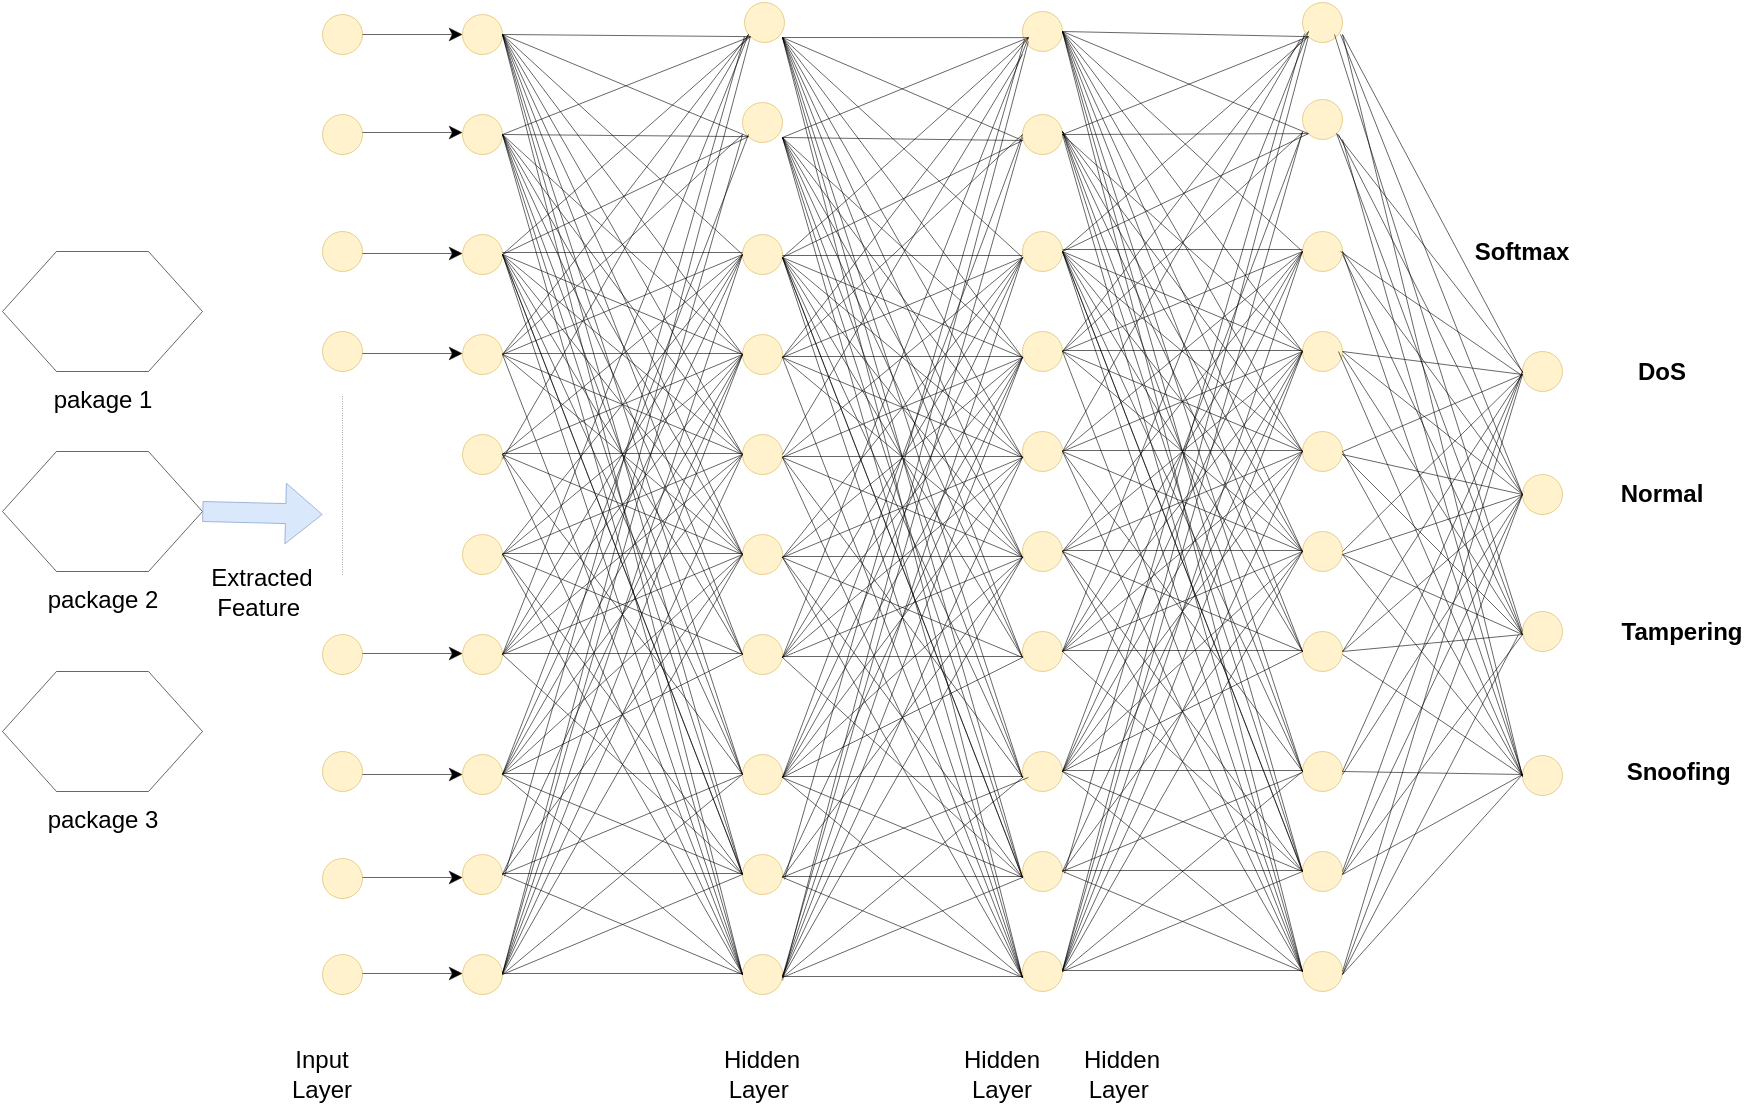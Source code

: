 <mxfile version="14.9.3" type="github">
  <diagram id="SjEjn1CV5snLap1PukSV" name="Page-1">
    <mxGraphModel dx="2075" dy="706" grid="1" gridSize="10" guides="1" tooltips="1" connect="1" arrows="1" fold="1" page="1" pageScale="1" pageWidth="827" pageHeight="1169" math="0" shadow="0">
      <root>
        <mxCell id="0" />
        <mxCell id="1" parent="0" />
        <mxCell id="e1WzZySRsdqQACFZxS4t-1" value="" style="ellipse;whiteSpace=wrap;html=1;aspect=fixed;fillColor=#fff2cc;strokeColor=#d6b656;strokeWidth=0.3;" vertex="1" parent="1">
          <mxGeometry x="301" y="154" width="20" height="20" as="geometry" />
        </mxCell>
        <mxCell id="e1WzZySRsdqQACFZxS4t-2" value="" style="ellipse;whiteSpace=wrap;html=1;aspect=fixed;fillColor=#fff2cc;strokeColor=#d6b656;strokeWidth=0.3;" vertex="1" parent="1">
          <mxGeometry x="300" y="204" width="20" height="20" as="geometry" />
        </mxCell>
        <mxCell id="e1WzZySRsdqQACFZxS4t-3" value="" style="ellipse;whiteSpace=wrap;html=1;aspect=fixed;fillColor=#fff2cc;strokeColor=#d6b656;strokeWidth=0.3;" vertex="1" parent="1">
          <mxGeometry x="300" y="270" width="20" height="20" as="geometry" />
        </mxCell>
        <mxCell id="e1WzZySRsdqQACFZxS4t-4" value="" style="ellipse;whiteSpace=wrap;html=1;aspect=fixed;fillColor=#fff2cc;strokeColor=#d6b656;strokeWidth=0.3;" vertex="1" parent="1">
          <mxGeometry x="300" y="320" width="20" height="20" as="geometry" />
        </mxCell>
        <mxCell id="e1WzZySRsdqQACFZxS4t-8" value="" style="ellipse;whiteSpace=wrap;html=1;aspect=fixed;fillColor=#fff2cc;strokeColor=#d6b656;strokeWidth=0.3;" vertex="1" parent="1">
          <mxGeometry x="300" y="370" width="20" height="20" as="geometry" />
        </mxCell>
        <mxCell id="e1WzZySRsdqQACFZxS4t-9" value="" style="ellipse;whiteSpace=wrap;html=1;aspect=fixed;fillColor=#fff2cc;strokeColor=#d6b656;strokeWidth=0.3;" vertex="1" parent="1">
          <mxGeometry x="300" y="420" width="20" height="20" as="geometry" />
        </mxCell>
        <mxCell id="e1WzZySRsdqQACFZxS4t-10" value="" style="ellipse;whiteSpace=wrap;html=1;aspect=fixed;fillColor=#fff2cc;strokeColor=#d6b656;strokeWidth=0.3;" vertex="1" parent="1">
          <mxGeometry x="300" y="470" width="20" height="20" as="geometry" />
        </mxCell>
        <mxCell id="e1WzZySRsdqQACFZxS4t-11" value="" style="ellipse;whiteSpace=wrap;html=1;aspect=fixed;fillColor=#fff2cc;strokeColor=#d6b656;strokeWidth=0.3;" vertex="1" parent="1">
          <mxGeometry x="300" y="530" width="20" height="20" as="geometry" />
        </mxCell>
        <mxCell id="e1WzZySRsdqQACFZxS4t-12" value="" style="ellipse;whiteSpace=wrap;html=1;aspect=fixed;fillColor=#fff2cc;strokeColor=#d6b656;strokeWidth=0.3;" vertex="1" parent="1">
          <mxGeometry x="300" y="580" width="20" height="20" as="geometry" />
        </mxCell>
        <mxCell id="e1WzZySRsdqQACFZxS4t-13" value="" style="ellipse;whiteSpace=wrap;html=1;aspect=fixed;fillColor=#fff2cc;strokeColor=#d6b656;strokeWidth=0.3;" vertex="1" parent="1">
          <mxGeometry x="300" y="630" width="20" height="20" as="geometry" />
        </mxCell>
        <mxCell id="e1WzZySRsdqQACFZxS4t-46" value="" style="ellipse;whiteSpace=wrap;html=1;aspect=fixed;fillColor=#fff2cc;strokeColor=#d6b656;strokeWidth=0.3;" vertex="1" parent="1">
          <mxGeometry x="690" y="328.5" width="20" height="20" as="geometry" />
        </mxCell>
        <mxCell id="e1WzZySRsdqQACFZxS4t-47" value="" style="ellipse;whiteSpace=wrap;html=1;aspect=fixed;fillColor=#fff2cc;strokeColor=#d6b656;strokeWidth=0.3;" vertex="1" parent="1">
          <mxGeometry x="690" y="390" width="20" height="20" as="geometry" />
        </mxCell>
        <mxCell id="e1WzZySRsdqQACFZxS4t-48" value="" style="ellipse;whiteSpace=wrap;html=1;aspect=fixed;fillColor=#fff2cc;strokeColor=#d6b656;strokeWidth=0.3;" vertex="1" parent="1">
          <mxGeometry x="690" y="458.5" width="20" height="20" as="geometry" />
        </mxCell>
        <mxCell id="e1WzZySRsdqQACFZxS4t-49" value="" style="ellipse;whiteSpace=wrap;html=1;aspect=fixed;fillColor=#fff2cc;strokeColor=#d6b656;strokeWidth=0.3;" vertex="1" parent="1">
          <mxGeometry x="690" y="530.5" width="20" height="20" as="geometry" />
        </mxCell>
        <mxCell id="e1WzZySRsdqQACFZxS4t-50" value="" style="ellipse;whiteSpace=wrap;html=1;aspect=fixed;fillColor=#fff2cc;strokeColor=#d6b656;strokeWidth=0.3;" vertex="1" parent="1">
          <mxGeometry x="160" y="160" width="20" height="20" as="geometry" />
        </mxCell>
        <mxCell id="e1WzZySRsdqQACFZxS4t-51" value="" style="ellipse;whiteSpace=wrap;html=1;aspect=fixed;fillColor=#fff2cc;strokeColor=#d6b656;strokeWidth=0.3;" vertex="1" parent="1">
          <mxGeometry x="160" y="210" width="20" height="20" as="geometry" />
        </mxCell>
        <mxCell id="e1WzZySRsdqQACFZxS4t-52" value="" style="ellipse;whiteSpace=wrap;html=1;aspect=fixed;fillColor=#fff2cc;strokeColor=#d6b656;strokeWidth=0.3;" vertex="1" parent="1">
          <mxGeometry x="160" y="270" width="20" height="20" as="geometry" />
        </mxCell>
        <mxCell id="e1WzZySRsdqQACFZxS4t-53" value="" style="ellipse;whiteSpace=wrap;html=1;aspect=fixed;fillColor=#fff2cc;strokeColor=#d6b656;strokeWidth=0.3;" vertex="1" parent="1">
          <mxGeometry x="160" y="320" width="20" height="20" as="geometry" />
        </mxCell>
        <mxCell id="e1WzZySRsdqQACFZxS4t-54" value="" style="ellipse;whiteSpace=wrap;html=1;aspect=fixed;fillColor=#fff2cc;strokeColor=#d6b656;strokeWidth=0.3;" vertex="1" parent="1">
          <mxGeometry x="160" y="370" width="20" height="20" as="geometry" />
        </mxCell>
        <mxCell id="e1WzZySRsdqQACFZxS4t-55" value="" style="ellipse;whiteSpace=wrap;html=1;aspect=fixed;fillColor=#fff2cc;strokeColor=#d6b656;strokeWidth=0.3;" vertex="1" parent="1">
          <mxGeometry x="160" y="420" width="20" height="20" as="geometry" />
        </mxCell>
        <mxCell id="e1WzZySRsdqQACFZxS4t-56" value="" style="ellipse;whiteSpace=wrap;html=1;aspect=fixed;fillColor=#fff2cc;strokeColor=#d6b656;strokeWidth=0.3;" vertex="1" parent="1">
          <mxGeometry x="160" y="470" width="20" height="20" as="geometry" />
        </mxCell>
        <mxCell id="e1WzZySRsdqQACFZxS4t-57" value="" style="ellipse;whiteSpace=wrap;html=1;aspect=fixed;fillColor=#fff2cc;strokeColor=#d6b656;strokeWidth=0.3;" vertex="1" parent="1">
          <mxGeometry x="160" y="530" width="20" height="20" as="geometry" />
        </mxCell>
        <mxCell id="e1WzZySRsdqQACFZxS4t-58" value="" style="ellipse;whiteSpace=wrap;html=1;aspect=fixed;fillColor=#fff2cc;strokeColor=#d6b656;strokeWidth=0.3;" vertex="1" parent="1">
          <mxGeometry x="160" y="580" width="20" height="20" as="geometry" />
        </mxCell>
        <mxCell id="e1WzZySRsdqQACFZxS4t-59" value="" style="ellipse;whiteSpace=wrap;html=1;aspect=fixed;fillColor=#fff2cc;strokeColor=#d6b656;strokeWidth=0.3;" vertex="1" parent="1">
          <mxGeometry x="160" y="630" width="20" height="20" as="geometry" />
        </mxCell>
        <mxCell id="e1WzZySRsdqQACFZxS4t-60" value="Input Layer&lt;br&gt;" style="text;html=1;strokeColor=none;fillColor=none;align=center;verticalAlign=middle;whiteSpace=wrap;rounded=0;" vertex="1" parent="1">
          <mxGeometry x="70" y="680" width="40" height="20" as="geometry" />
        </mxCell>
        <mxCell id="e1WzZySRsdqQACFZxS4t-61" value="Hidden Layer&amp;nbsp;&lt;br&gt;" style="text;html=1;strokeColor=none;fillColor=none;align=center;verticalAlign=middle;whiteSpace=wrap;rounded=0;strokeWidth=0;" vertex="1" parent="1">
          <mxGeometry x="290" y="680" width="40" height="20" as="geometry" />
        </mxCell>
        <mxCell id="e1WzZySRsdqQACFZxS4t-62" value="Hidden Layer" style="text;html=1;strokeColor=none;fillColor=none;align=center;verticalAlign=middle;whiteSpace=wrap;rounded=0;strokeWidth=0.3;" vertex="1" parent="1">
          <mxGeometry x="410" y="680" width="40" height="20" as="geometry" />
        </mxCell>
        <mxCell id="e1WzZySRsdqQACFZxS4t-63" value="Hidden Layer&amp;nbsp;" style="text;html=1;strokeColor=none;fillColor=none;align=center;verticalAlign=middle;whiteSpace=wrap;rounded=0;strokeWidth=0.3;" vertex="1" parent="1">
          <mxGeometry x="470" y="680" width="40" height="20" as="geometry" />
        </mxCell>
        <mxCell id="e1WzZySRsdqQACFZxS4t-64" value="Softmax" style="text;html=1;strokeColor=none;fillColor=none;align=center;verticalAlign=middle;whiteSpace=wrap;rounded=0;fontStyle=1;strokeWidth=0.3;" vertex="1" parent="1">
          <mxGeometry x="670" y="268.5" width="40" height="20" as="geometry" />
        </mxCell>
        <mxCell id="e1WzZySRsdqQACFZxS4t-65" value="DoS" style="text;html=1;strokeColor=none;fillColor=none;align=center;verticalAlign=middle;whiteSpace=wrap;rounded=0;fontStyle=1;strokeWidth=0.5;" vertex="1" parent="1">
          <mxGeometry x="740" y="328.5" width="40" height="20" as="geometry" />
        </mxCell>
        <mxCell id="e1WzZySRsdqQACFZxS4t-66" value="Normal" style="text;html=1;strokeColor=none;fillColor=none;align=center;verticalAlign=middle;whiteSpace=wrap;rounded=0;fontStyle=1;strokeWidth=0.5;" vertex="1" parent="1">
          <mxGeometry x="740" y="390" width="40" height="20" as="geometry" />
        </mxCell>
        <mxCell id="e1WzZySRsdqQACFZxS4t-67" value="Tampering" style="text;html=1;strokeColor=none;fillColor=none;align=center;verticalAlign=middle;whiteSpace=wrap;rounded=0;fontStyle=1;strokeWidth=0.5;" vertex="1" parent="1">
          <mxGeometry x="750" y="458.5" width="40" height="20" as="geometry" />
        </mxCell>
        <mxCell id="e1WzZySRsdqQACFZxS4t-68" value="Snoofing&amp;nbsp;&lt;br&gt;" style="text;html=1;strokeColor=none;fillColor=none;align=center;verticalAlign=middle;whiteSpace=wrap;rounded=0;fontStyle=1;strokeWidth=0.5;" vertex="1" parent="1">
          <mxGeometry x="750" y="528.5" width="40" height="20" as="geometry" />
        </mxCell>
        <mxCell id="e1WzZySRsdqQACFZxS4t-69" value="" style="endArrow=none;html=1;entryX=0;entryY=1;entryDx=0;entryDy=0;strokeWidth=0.3;" edge="1" parent="1" target="e1WzZySRsdqQACFZxS4t-1">
          <mxGeometry width="50" height="50" relative="1" as="geometry">
            <mxPoint x="180" y="170" as="sourcePoint" />
            <mxPoint x="230" y="120" as="targetPoint" />
          </mxGeometry>
        </mxCell>
        <mxCell id="e1WzZySRsdqQACFZxS4t-71" value="" style="endArrow=none;html=1;entryX=0;entryY=1;entryDx=0;entryDy=0;exitX=1;exitY=0.5;exitDx=0;exitDy=0;strokeWidth=0.3;" edge="1" parent="1" source="e1WzZySRsdqQACFZxS4t-50" target="e1WzZySRsdqQACFZxS4t-2">
          <mxGeometry width="50" height="50" relative="1" as="geometry">
            <mxPoint x="190" y="180" as="sourcePoint" />
            <mxPoint x="310" y="180" as="targetPoint" />
          </mxGeometry>
        </mxCell>
        <mxCell id="e1WzZySRsdqQACFZxS4t-72" value="" style="endArrow=none;html=1;entryX=0;entryY=1;entryDx=0;entryDy=0;exitX=1;exitY=0.5;exitDx=0;exitDy=0;strokeWidth=0.3;" edge="1" parent="1" source="e1WzZySRsdqQACFZxS4t-51" target="e1WzZySRsdqQACFZxS4t-1">
          <mxGeometry width="50" height="50" relative="1" as="geometry">
            <mxPoint x="200" y="190" as="sourcePoint" />
            <mxPoint x="320" y="190" as="targetPoint" />
          </mxGeometry>
        </mxCell>
        <mxCell id="e1WzZySRsdqQACFZxS4t-73" value="" style="endArrow=none;html=1;exitX=1;exitY=0.5;exitDx=0;exitDy=0;strokeWidth=0.3;" edge="1" parent="1" source="e1WzZySRsdqQACFZxS4t-50">
          <mxGeometry width="50" height="50" relative="1" as="geometry">
            <mxPoint x="190" y="170" as="sourcePoint" />
            <mxPoint x="300" y="280" as="targetPoint" />
          </mxGeometry>
        </mxCell>
        <mxCell id="e1WzZySRsdqQACFZxS4t-74" value="" style="endArrow=none;html=1;strokeWidth=0.3;" edge="1" parent="1">
          <mxGeometry width="50" height="50" relative="1" as="geometry">
            <mxPoint x="180" y="170" as="sourcePoint" />
            <mxPoint x="300" y="330" as="targetPoint" />
          </mxGeometry>
        </mxCell>
        <mxCell id="e1WzZySRsdqQACFZxS4t-75" value="" style="endArrow=none;html=1;exitX=1;exitY=0.5;exitDx=0;exitDy=0;strokeWidth=0.3;" edge="1" parent="1" source="e1WzZySRsdqQACFZxS4t-50">
          <mxGeometry width="50" height="50" relative="1" as="geometry">
            <mxPoint x="200" y="190" as="sourcePoint" />
            <mxPoint x="300" y="380" as="targetPoint" />
          </mxGeometry>
        </mxCell>
        <mxCell id="e1WzZySRsdqQACFZxS4t-76" value="" style="endArrow=none;html=1;entryX=0;entryY=0.5;entryDx=0;entryDy=0;strokeWidth=0.3;" edge="1" parent="1" target="e1WzZySRsdqQACFZxS4t-9">
          <mxGeometry width="50" height="50" relative="1" as="geometry">
            <mxPoint x="180" y="170" as="sourcePoint" />
            <mxPoint x="322.929" y="342.929" as="targetPoint" />
          </mxGeometry>
        </mxCell>
        <mxCell id="e1WzZySRsdqQACFZxS4t-77" value="" style="endArrow=none;html=1;entryX=0;entryY=0.5;entryDx=0;entryDy=0;strokeWidth=0.3;" edge="1" parent="1" target="e1WzZySRsdqQACFZxS4t-10">
          <mxGeometry width="50" height="50" relative="1" as="geometry">
            <mxPoint x="180" y="170" as="sourcePoint" />
            <mxPoint x="332.929" y="352.929" as="targetPoint" />
          </mxGeometry>
        </mxCell>
        <mxCell id="e1WzZySRsdqQACFZxS4t-78" value="" style="endArrow=none;html=1;entryX=0;entryY=0.5;entryDx=0;entryDy=0;strokeWidth=0.3;" edge="1" parent="1" target="e1WzZySRsdqQACFZxS4t-11">
          <mxGeometry width="50" height="50" relative="1" as="geometry">
            <mxPoint x="180" y="170" as="sourcePoint" />
            <mxPoint x="342.929" y="362.929" as="targetPoint" />
          </mxGeometry>
        </mxCell>
        <mxCell id="e1WzZySRsdqQACFZxS4t-79" value="" style="endArrow=none;html=1;strokeWidth=0.3;" edge="1" parent="1">
          <mxGeometry width="50" height="50" relative="1" as="geometry">
            <mxPoint x="180" y="170" as="sourcePoint" />
            <mxPoint x="300" y="590" as="targetPoint" />
          </mxGeometry>
        </mxCell>
        <mxCell id="e1WzZySRsdqQACFZxS4t-80" value="" style="endArrow=none;html=1;entryX=0;entryY=0.5;entryDx=0;entryDy=0;strokeWidth=0.3;" edge="1" parent="1" target="e1WzZySRsdqQACFZxS4t-13">
          <mxGeometry width="50" height="50" relative="1" as="geometry">
            <mxPoint x="180" y="170" as="sourcePoint" />
            <mxPoint x="362.929" y="382.929" as="targetPoint" />
          </mxGeometry>
        </mxCell>
        <mxCell id="e1WzZySRsdqQACFZxS4t-81" value="" style="endArrow=none;html=1;entryX=0;entryY=1;entryDx=0;entryDy=0;exitX=1;exitY=0.5;exitDx=0;exitDy=0;strokeWidth=0.3;" edge="1" parent="1" source="e1WzZySRsdqQACFZxS4t-51" target="e1WzZySRsdqQACFZxS4t-2">
          <mxGeometry width="50" height="50" relative="1" as="geometry">
            <mxPoint x="260" y="250" as="sourcePoint" />
            <mxPoint x="372.929" y="392.929" as="targetPoint" />
          </mxGeometry>
        </mxCell>
        <mxCell id="e1WzZySRsdqQACFZxS4t-82" value="" style="endArrow=none;html=1;exitX=1;exitY=0.5;exitDx=0;exitDy=0;strokeWidth=0.3;" edge="1" parent="1" source="e1WzZySRsdqQACFZxS4t-51">
          <mxGeometry width="50" height="50" relative="1" as="geometry">
            <mxPoint x="270" y="260" as="sourcePoint" />
            <mxPoint x="300" y="330" as="targetPoint" />
          </mxGeometry>
        </mxCell>
        <mxCell id="e1WzZySRsdqQACFZxS4t-83" value="" style="endArrow=none;html=1;strokeWidth=0.3;" edge="1" parent="1">
          <mxGeometry width="50" height="50" relative="1" as="geometry">
            <mxPoint x="180" y="220" as="sourcePoint" />
            <mxPoint x="300" y="380" as="targetPoint" />
          </mxGeometry>
        </mxCell>
        <mxCell id="e1WzZySRsdqQACFZxS4t-84" value="" style="endArrow=none;html=1;strokeWidth=0.3;" edge="1" parent="1">
          <mxGeometry width="50" height="50" relative="1" as="geometry">
            <mxPoint x="180" y="220" as="sourcePoint" />
            <mxPoint x="300" y="430" as="targetPoint" />
          </mxGeometry>
        </mxCell>
        <mxCell id="e1WzZySRsdqQACFZxS4t-85" value="" style="endArrow=none;html=1;entryX=0;entryY=0.5;entryDx=0;entryDy=0;strokeWidth=0.3;" edge="1" parent="1" target="e1WzZySRsdqQACFZxS4t-10">
          <mxGeometry width="50" height="50" relative="1" as="geometry">
            <mxPoint x="180" y="220" as="sourcePoint" />
            <mxPoint x="412.929" y="432.929" as="targetPoint" />
          </mxGeometry>
        </mxCell>
        <mxCell id="e1WzZySRsdqQACFZxS4t-86" value="" style="endArrow=none;html=1;strokeWidth=0.3;" edge="1" parent="1">
          <mxGeometry width="50" height="50" relative="1" as="geometry">
            <mxPoint x="180" y="220" as="sourcePoint" />
            <mxPoint x="300" y="540" as="targetPoint" />
          </mxGeometry>
        </mxCell>
        <mxCell id="e1WzZySRsdqQACFZxS4t-87" value="" style="endArrow=none;html=1;strokeWidth=0.3;" edge="1" parent="1">
          <mxGeometry width="50" height="50" relative="1" as="geometry">
            <mxPoint x="180" y="220" as="sourcePoint" />
            <mxPoint x="300" y="590" as="targetPoint" />
          </mxGeometry>
        </mxCell>
        <mxCell id="e1WzZySRsdqQACFZxS4t-88" value="" style="endArrow=none;html=1;exitX=1;exitY=0.5;exitDx=0;exitDy=0;strokeWidth=0.3;" edge="1" parent="1" source="e1WzZySRsdqQACFZxS4t-51">
          <mxGeometry width="50" height="50" relative="1" as="geometry">
            <mxPoint x="330" y="320" as="sourcePoint" />
            <mxPoint x="300" y="640" as="targetPoint" />
          </mxGeometry>
        </mxCell>
        <mxCell id="e1WzZySRsdqQACFZxS4t-95" value="" style="endArrow=none;html=1;entryX=0;entryY=0.5;entryDx=0;entryDy=0;strokeWidth=0.3;" edge="1" parent="1">
          <mxGeometry width="50" height="50" relative="1" as="geometry">
            <mxPoint x="180" y="279" as="sourcePoint" />
            <mxPoint x="300" y="279" as="targetPoint" />
          </mxGeometry>
        </mxCell>
        <mxCell id="e1WzZySRsdqQACFZxS4t-96" value="" style="endArrow=none;html=1;entryX=0;entryY=0.5;entryDx=0;entryDy=0;strokeWidth=0.3;" edge="1" parent="1">
          <mxGeometry width="50" height="50" relative="1" as="geometry">
            <mxPoint x="180" y="329.5" as="sourcePoint" />
            <mxPoint x="300" y="329.5" as="targetPoint" />
          </mxGeometry>
        </mxCell>
        <mxCell id="e1WzZySRsdqQACFZxS4t-97" value="" style="endArrow=none;html=1;entryX=0;entryY=0.5;entryDx=0;entryDy=0;strokeWidth=0.3;" edge="1" parent="1">
          <mxGeometry width="50" height="50" relative="1" as="geometry">
            <mxPoint x="180" y="379.5" as="sourcePoint" />
            <mxPoint x="300" y="379.5" as="targetPoint" />
          </mxGeometry>
        </mxCell>
        <mxCell id="e1WzZySRsdqQACFZxS4t-98" value="" style="endArrow=none;html=1;entryX=0;entryY=0.5;entryDx=0;entryDy=0;strokeWidth=0.3;" edge="1" parent="1">
          <mxGeometry width="50" height="50" relative="1" as="geometry">
            <mxPoint x="180" y="429.5" as="sourcePoint" />
            <mxPoint x="300" y="429.5" as="targetPoint" />
          </mxGeometry>
        </mxCell>
        <mxCell id="e1WzZySRsdqQACFZxS4t-99" value="" style="endArrow=none;html=1;entryX=0;entryY=0.5;entryDx=0;entryDy=0;strokeWidth=0.3;" edge="1" parent="1">
          <mxGeometry width="50" height="50" relative="1" as="geometry">
            <mxPoint x="180" y="479.5" as="sourcePoint" />
            <mxPoint x="300" y="479.5" as="targetPoint" />
          </mxGeometry>
        </mxCell>
        <mxCell id="e1WzZySRsdqQACFZxS4t-100" value="" style="endArrow=none;html=1;entryX=0;entryY=0.5;entryDx=0;entryDy=0;strokeWidth=0.3;" edge="1" parent="1">
          <mxGeometry width="50" height="50" relative="1" as="geometry">
            <mxPoint x="180" y="539.5" as="sourcePoint" />
            <mxPoint x="300" y="539.5" as="targetPoint" />
          </mxGeometry>
        </mxCell>
        <mxCell id="e1WzZySRsdqQACFZxS4t-101" value="" style="endArrow=none;html=1;entryX=0;entryY=0.5;entryDx=0;entryDy=0;strokeWidth=0.3;" edge="1" parent="1">
          <mxGeometry width="50" height="50" relative="1" as="geometry">
            <mxPoint x="180" y="589.5" as="sourcePoint" />
            <mxPoint x="300" y="589.5" as="targetPoint" />
          </mxGeometry>
        </mxCell>
        <mxCell id="e1WzZySRsdqQACFZxS4t-102" value="" style="endArrow=none;html=1;entryX=0;entryY=0.5;entryDx=0;entryDy=0;strokeWidth=0.3;" edge="1" parent="1">
          <mxGeometry width="50" height="50" relative="1" as="geometry">
            <mxPoint x="180" y="639.5" as="sourcePoint" />
            <mxPoint x="300" y="639.5" as="targetPoint" />
          </mxGeometry>
        </mxCell>
        <mxCell id="e1WzZySRsdqQACFZxS4t-106" value="" style="endArrow=none;html=1;exitX=1;exitY=0.5;exitDx=0;exitDy=0;strokeWidth=0.3;" edge="1" parent="1" source="e1WzZySRsdqQACFZxS4t-53">
          <mxGeometry width="50" height="50" relative="1" as="geometry">
            <mxPoint x="190" y="339.5" as="sourcePoint" />
            <mxPoint x="300" y="380" as="targetPoint" />
          </mxGeometry>
        </mxCell>
        <mxCell id="e1WzZySRsdqQACFZxS4t-107" value="" style="endArrow=none;html=1;entryX=0;entryY=0.5;entryDx=0;entryDy=0;strokeWidth=0.3;" edge="1" parent="1" target="e1WzZySRsdqQACFZxS4t-3">
          <mxGeometry width="50" height="50" relative="1" as="geometry">
            <mxPoint x="180" y="330" as="sourcePoint" />
            <mxPoint x="320" y="349.5" as="targetPoint" />
          </mxGeometry>
        </mxCell>
        <mxCell id="e1WzZySRsdqQACFZxS4t-108" value="" style="endArrow=none;html=1;entryX=0;entryY=1;entryDx=0;entryDy=0;strokeWidth=0.3;" edge="1" parent="1" target="e1WzZySRsdqQACFZxS4t-2">
          <mxGeometry width="50" height="50" relative="1" as="geometry">
            <mxPoint x="180" y="280" as="sourcePoint" />
            <mxPoint x="300" y="230" as="targetPoint" />
          </mxGeometry>
        </mxCell>
        <mxCell id="e1WzZySRsdqQACFZxS4t-109" value="" style="endArrow=none;html=1;exitX=0;exitY=0.5;exitDx=0;exitDy=0;entryX=1;entryY=0.5;entryDx=0;entryDy=0;strokeWidth=0.3;" edge="1" parent="1" source="e1WzZySRsdqQACFZxS4t-8" target="e1WzZySRsdqQACFZxS4t-55">
          <mxGeometry width="50" height="50" relative="1" as="geometry">
            <mxPoint x="170" y="130" as="sourcePoint" />
            <mxPoint x="10" y="430" as="targetPoint" />
          </mxGeometry>
        </mxCell>
        <mxCell id="e1WzZySRsdqQACFZxS4t-110" value="" style="endArrow=none;html=1;entryX=0;entryY=0.5;entryDx=0;entryDy=0;exitX=1;exitY=0.5;exitDx=0;exitDy=0;strokeWidth=0.3;" edge="1" parent="1" source="e1WzZySRsdqQACFZxS4t-54" target="e1WzZySRsdqQACFZxS4t-4">
          <mxGeometry width="50" height="50" relative="1" as="geometry">
            <mxPoint x="230" y="379.5" as="sourcePoint" />
            <mxPoint x="350" y="379.5" as="targetPoint" />
          </mxGeometry>
        </mxCell>
        <mxCell id="e1WzZySRsdqQACFZxS4t-111" value="" style="endArrow=none;html=1;exitX=1;exitY=0.5;exitDx=0;exitDy=0;strokeWidth=0.3;" edge="1" parent="1" source="e1WzZySRsdqQACFZxS4t-55">
          <mxGeometry width="50" height="50" relative="1" as="geometry">
            <mxPoint x="240" y="389.5" as="sourcePoint" />
            <mxPoint x="300" y="480" as="targetPoint" />
          </mxGeometry>
        </mxCell>
        <mxCell id="e1WzZySRsdqQACFZxS4t-112" value="" style="endArrow=none;html=1;entryX=1;entryY=0.5;entryDx=0;entryDy=0;strokeWidth=0.3;" edge="1" parent="1" target="e1WzZySRsdqQACFZxS4t-56">
          <mxGeometry width="50" height="50" relative="1" as="geometry">
            <mxPoint x="300" y="590" as="sourcePoint" />
            <mxPoint x="220" y="510" as="targetPoint" />
          </mxGeometry>
        </mxCell>
        <mxCell id="e1WzZySRsdqQACFZxS4t-113" value="" style="endArrow=none;html=1;entryX=0;entryY=0.5;entryDx=0;entryDy=0;strokeWidth=0.3;" edge="1" parent="1" target="e1WzZySRsdqQACFZxS4t-10">
          <mxGeometry width="50" height="50" relative="1" as="geometry">
            <mxPoint x="180" y="540" as="sourcePoint" />
            <mxPoint x="290" y="509.5" as="targetPoint" />
          </mxGeometry>
        </mxCell>
        <mxCell id="e1WzZySRsdqQACFZxS4t-114" value="" style="endArrow=none;html=1;entryX=1;entryY=0.5;entryDx=0;entryDy=0;exitX=0;exitY=0.5;exitDx=0;exitDy=0;strokeWidth=0.3;" edge="1" parent="1" source="e1WzZySRsdqQACFZxS4t-9" target="e1WzZySRsdqQACFZxS4t-58">
          <mxGeometry width="50" height="50" relative="1" as="geometry">
            <mxPoint x="270" y="419.5" as="sourcePoint" />
            <mxPoint x="390" y="419.5" as="targetPoint" />
          </mxGeometry>
        </mxCell>
        <mxCell id="e1WzZySRsdqQACFZxS4t-115" value="" style="endArrow=none;html=1;exitX=1;exitY=0.5;exitDx=0;exitDy=0;strokeWidth=0.3;" edge="1" parent="1" source="e1WzZySRsdqQACFZxS4t-59">
          <mxGeometry width="50" height="50" relative="1" as="geometry">
            <mxPoint x="280" y="429.5" as="sourcePoint" />
            <mxPoint x="300" y="430" as="targetPoint" />
          </mxGeometry>
        </mxCell>
        <mxCell id="e1WzZySRsdqQACFZxS4t-116" value="" style="endArrow=none;html=1;strokeWidth=0.3;" edge="1" parent="1">
          <mxGeometry width="50" height="50" relative="1" as="geometry">
            <mxPoint x="180" y="640" as="sourcePoint" />
            <mxPoint x="300" y="540" as="targetPoint" />
          </mxGeometry>
        </mxCell>
        <mxCell id="e1WzZySRsdqQACFZxS4t-117" value="" style="endArrow=none;html=1;entryX=0;entryY=0.5;entryDx=0;entryDy=0;exitX=1;exitY=0.5;exitDx=0;exitDy=0;strokeWidth=0.3;" edge="1" parent="1" source="e1WzZySRsdqQACFZxS4t-59" target="e1WzZySRsdqQACFZxS4t-12">
          <mxGeometry width="50" height="50" relative="1" as="geometry">
            <mxPoint x="177" y="640" as="sourcePoint" />
            <mxPoint x="420" y="449.5" as="targetPoint" />
          </mxGeometry>
        </mxCell>
        <mxCell id="e1WzZySRsdqQACFZxS4t-118" value="" style="endArrow=none;html=1;entryX=0;entryY=0.5;entryDx=0;entryDy=0;strokeWidth=0.3;" edge="1" parent="1" target="e1WzZySRsdqQACFZxS4t-9">
          <mxGeometry width="50" height="50" relative="1" as="geometry">
            <mxPoint x="180" y="480" as="sourcePoint" />
            <mxPoint x="430" y="459.5" as="targetPoint" />
          </mxGeometry>
        </mxCell>
        <mxCell id="e1WzZySRsdqQACFZxS4t-119" value="" style="endArrow=none;html=1;exitX=1;exitY=0.5;exitDx=0;exitDy=0;strokeWidth=0.3;" edge="1" parent="1" source="e1WzZySRsdqQACFZxS4t-55">
          <mxGeometry width="50" height="50" relative="1" as="geometry">
            <mxPoint x="190" y="430" as="sourcePoint" />
            <mxPoint x="300" y="330" as="targetPoint" />
          </mxGeometry>
        </mxCell>
        <mxCell id="e1WzZySRsdqQACFZxS4t-120" value="" style="endArrow=none;html=1;entryX=0;entryY=0.5;entryDx=0;entryDy=0;strokeWidth=0.3;" edge="1" parent="1" target="e1WzZySRsdqQACFZxS4t-9">
          <mxGeometry width="50" height="50" relative="1" as="geometry">
            <mxPoint x="180" y="380" as="sourcePoint" />
            <mxPoint x="300" y="389" as="targetPoint" />
          </mxGeometry>
        </mxCell>
        <mxCell id="e1WzZySRsdqQACFZxS4t-121" value="" style="endArrow=none;html=1;entryX=0;entryY=0.5;entryDx=0;entryDy=0;strokeWidth=0.3;" edge="1" parent="1" target="e1WzZySRsdqQACFZxS4t-12">
          <mxGeometry width="50" height="50" relative="1" as="geometry">
            <mxPoint x="180" y="540" as="sourcePoint" />
            <mxPoint x="290" y="560" as="targetPoint" />
          </mxGeometry>
        </mxCell>
        <mxCell id="e1WzZySRsdqQACFZxS4t-122" value="" style="endArrow=none;html=1;exitX=1;exitY=0.5;exitDx=0;exitDy=0;strokeWidth=0.3;" edge="1" parent="1" source="e1WzZySRsdqQACFZxS4t-55">
          <mxGeometry width="50" height="50" relative="1" as="geometry">
            <mxPoint x="20" y="419" as="sourcePoint" />
            <mxPoint x="300" y="280" as="targetPoint" />
          </mxGeometry>
        </mxCell>
        <mxCell id="e1WzZySRsdqQACFZxS4t-123" value="" style="endArrow=none;html=1;strokeWidth=0.3;" edge="1" parent="1">
          <mxGeometry width="50" height="50" relative="1" as="geometry">
            <mxPoint x="180" y="540" as="sourcePoint" />
            <mxPoint x="300" y="430" as="targetPoint" />
          </mxGeometry>
        </mxCell>
        <mxCell id="e1WzZySRsdqQACFZxS4t-124" value="" style="endArrow=none;html=1;entryX=0;entryY=0.5;entryDx=0;entryDy=0;strokeWidth=0.3;" edge="1" parent="1" target="e1WzZySRsdqQACFZxS4t-8">
          <mxGeometry width="50" height="50" relative="1" as="geometry">
            <mxPoint x="180" y="639.5" as="sourcePoint" />
            <mxPoint x="300" y="639.5" as="targetPoint" />
          </mxGeometry>
        </mxCell>
        <mxCell id="e1WzZySRsdqQACFZxS4t-125" value="" style="endArrow=none;html=1;strokeWidth=0.3;" edge="1" parent="1">
          <mxGeometry width="50" height="50" relative="1" as="geometry">
            <mxPoint x="180" y="639.5" as="sourcePoint" />
            <mxPoint x="300" y="330" as="targetPoint" />
          </mxGeometry>
        </mxCell>
        <mxCell id="e1WzZySRsdqQACFZxS4t-126" value="" style="endArrow=none;html=1;entryX=0;entryY=0.5;entryDx=0;entryDy=0;strokeWidth=0.3;" edge="1" parent="1" target="e1WzZySRsdqQACFZxS4t-3">
          <mxGeometry width="50" height="50" relative="1" as="geometry">
            <mxPoint x="180" y="639.5" as="sourcePoint" />
            <mxPoint x="300" y="639.5" as="targetPoint" />
          </mxGeometry>
        </mxCell>
        <mxCell id="e1WzZySRsdqQACFZxS4t-127" value="" style="endArrow=none;html=1;strokeWidth=0.3;" edge="1" parent="1">
          <mxGeometry width="50" height="50" relative="1" as="geometry">
            <mxPoint x="180" y="639.5" as="sourcePoint" />
            <mxPoint x="300" y="220" as="targetPoint" />
          </mxGeometry>
        </mxCell>
        <mxCell id="e1WzZySRsdqQACFZxS4t-128" value="" style="endArrow=none;html=1;entryX=0;entryY=1;entryDx=0;entryDy=0;strokeWidth=0.3;" edge="1" parent="1" target="e1WzZySRsdqQACFZxS4t-1">
          <mxGeometry width="50" height="50" relative="1" as="geometry">
            <mxPoint x="180" y="639.5" as="sourcePoint" />
            <mxPoint x="300" y="639.5" as="targetPoint" />
          </mxGeometry>
        </mxCell>
        <mxCell id="e1WzZySRsdqQACFZxS4t-129" value="" style="endArrow=none;html=1;exitX=1;exitY=0.5;exitDx=0;exitDy=0;entryX=0;entryY=1;entryDx=0;entryDy=0;strokeWidth=0.3;" edge="1" parent="1" source="e1WzZySRsdqQACFZxS4t-52" target="e1WzZySRsdqQACFZxS4t-1">
          <mxGeometry width="50" height="50" relative="1" as="geometry">
            <mxPoint x="190" y="230" as="sourcePoint" />
            <mxPoint x="300" y="180" as="targetPoint" />
          </mxGeometry>
        </mxCell>
        <mxCell id="e1WzZySRsdqQACFZxS4t-130" value="" style="endArrow=none;html=1;exitX=1;exitY=0.5;exitDx=0;exitDy=0;strokeWidth=0.3;" edge="1" parent="1" source="e1WzZySRsdqQACFZxS4t-52">
          <mxGeometry width="50" height="50" relative="1" as="geometry">
            <mxPoint x="200" y="240" as="sourcePoint" />
            <mxPoint x="300" y="330" as="targetPoint" />
          </mxGeometry>
        </mxCell>
        <mxCell id="e1WzZySRsdqQACFZxS4t-131" value="" style="endArrow=none;html=1;exitX=1;exitY=0.5;exitDx=0;exitDy=0;strokeWidth=0.3;" edge="1" parent="1" source="e1WzZySRsdqQACFZxS4t-53">
          <mxGeometry width="50" height="50" relative="1" as="geometry">
            <mxPoint x="177.07" y="329.93" as="sourcePoint" />
            <mxPoint x="300" y="220" as="targetPoint" />
          </mxGeometry>
        </mxCell>
        <mxCell id="e1WzZySRsdqQACFZxS4t-132" value="" style="endArrow=none;html=1;exitX=1;exitY=0.5;exitDx=0;exitDy=0;strokeWidth=0.3;" edge="1" parent="1">
          <mxGeometry width="50" height="50" relative="1" as="geometry">
            <mxPoint x="180" y="329.93" as="sourcePoint" />
            <mxPoint x="303" y="170" as="targetPoint" />
          </mxGeometry>
        </mxCell>
        <mxCell id="e1WzZySRsdqQACFZxS4t-133" value="" style="endArrow=none;html=1;entryX=0;entryY=0.5;entryDx=0;entryDy=0;exitX=1;exitY=0.5;exitDx=0;exitDy=0;strokeWidth=0.3;" edge="1" parent="1" target="e1WzZySRsdqQACFZxS4t-9">
          <mxGeometry width="50" height="50" relative="1" as="geometry">
            <mxPoint x="180" y="329.93" as="sourcePoint" />
            <mxPoint x="302.929" y="280.001" as="targetPoint" />
          </mxGeometry>
        </mxCell>
        <mxCell id="e1WzZySRsdqQACFZxS4t-134" value="" style="endArrow=none;html=1;exitX=1;exitY=0.5;exitDx=0;exitDy=0;strokeWidth=0.3;" edge="1" parent="1" source="e1WzZySRsdqQACFZxS4t-52">
          <mxGeometry width="50" height="50" relative="1" as="geometry">
            <mxPoint x="177.07" y="309.93" as="sourcePoint" />
            <mxPoint x="300" y="380" as="targetPoint" />
          </mxGeometry>
        </mxCell>
        <mxCell id="e1WzZySRsdqQACFZxS4t-135" value="" style="endArrow=none;html=1;entryX=0;entryY=0.5;entryDx=0;entryDy=0;exitX=1;exitY=0.5;exitDx=0;exitDy=0;strokeWidth=0.3;" edge="1" parent="1" target="e1WzZySRsdqQACFZxS4t-9">
          <mxGeometry width="50" height="50" relative="1" as="geometry">
            <mxPoint x="180" y="280" as="sourcePoint" />
            <mxPoint x="302.929" y="230.071" as="targetPoint" />
          </mxGeometry>
        </mxCell>
        <mxCell id="e1WzZySRsdqQACFZxS4t-136" value="" style="endArrow=none;html=1;strokeWidth=0.3;" edge="1" parent="1">
          <mxGeometry width="50" height="50" relative="1" as="geometry">
            <mxPoint x="180" y="280" as="sourcePoint" />
            <mxPoint x="300" y="480" as="targetPoint" />
          </mxGeometry>
        </mxCell>
        <mxCell id="e1WzZySRsdqQACFZxS4t-137" value="" style="endArrow=none;html=1;strokeWidth=0.3;" edge="1" parent="1">
          <mxGeometry width="50" height="50" relative="1" as="geometry">
            <mxPoint x="180" y="280" as="sourcePoint" />
            <mxPoint x="300" y="540" as="targetPoint" />
          </mxGeometry>
        </mxCell>
        <mxCell id="e1WzZySRsdqQACFZxS4t-138" value="" style="endArrow=none;html=1;entryX=0;entryY=0.5;entryDx=0;entryDy=0;exitX=1;exitY=0.5;exitDx=0;exitDy=0;strokeWidth=0.3;" edge="1" parent="1" target="e1WzZySRsdqQACFZxS4t-12">
          <mxGeometry width="50" height="50" relative="1" as="geometry">
            <mxPoint x="180" y="280" as="sourcePoint" />
            <mxPoint x="302.929" y="230.071" as="targetPoint" />
          </mxGeometry>
        </mxCell>
        <mxCell id="e1WzZySRsdqQACFZxS4t-139" value="" style="endArrow=none;html=1;entryX=0;entryY=0.5;entryDx=0;entryDy=0;exitX=1;exitY=0.5;exitDx=0;exitDy=0;strokeWidth=0.3;" edge="1" parent="1" target="e1WzZySRsdqQACFZxS4t-12">
          <mxGeometry width="50" height="50" relative="1" as="geometry">
            <mxPoint x="180" y="280" as="sourcePoint" />
            <mxPoint x="302.929" y="230.071" as="targetPoint" />
          </mxGeometry>
        </mxCell>
        <mxCell id="e1WzZySRsdqQACFZxS4t-140" value="" style="endArrow=none;html=1;entryX=0;entryY=0.5;entryDx=0;entryDy=0;exitX=1;exitY=0.5;exitDx=0;exitDy=0;strokeWidth=0.3;" edge="1" parent="1" target="e1WzZySRsdqQACFZxS4t-13">
          <mxGeometry width="50" height="50" relative="1" as="geometry">
            <mxPoint x="180" y="280" as="sourcePoint" />
            <mxPoint x="302.929" y="230.071" as="targetPoint" />
          </mxGeometry>
        </mxCell>
        <mxCell id="e1WzZySRsdqQACFZxS4t-141" value="" style="endArrow=none;html=1;exitX=1;exitY=0.5;exitDx=0;exitDy=0;strokeWidth=0.3;" edge="1" parent="1">
          <mxGeometry width="50" height="50" relative="1" as="geometry">
            <mxPoint x="180" y="329.93" as="sourcePoint" />
            <mxPoint x="300" y="640" as="targetPoint" />
          </mxGeometry>
        </mxCell>
        <mxCell id="e1WzZySRsdqQACFZxS4t-142" value="" style="endArrow=none;html=1;exitX=1;exitY=0.5;exitDx=0;exitDy=0;strokeWidth=0.3;" edge="1" parent="1">
          <mxGeometry width="50" height="50" relative="1" as="geometry">
            <mxPoint x="180" y="379.93" as="sourcePoint" />
            <mxPoint x="300" y="280" as="targetPoint" />
          </mxGeometry>
        </mxCell>
        <mxCell id="e1WzZySRsdqQACFZxS4t-143" value="" style="endArrow=none;html=1;strokeWidth=0.3;" edge="1" parent="1">
          <mxGeometry width="50" height="50" relative="1" as="geometry">
            <mxPoint x="180" y="430" as="sourcePoint" />
            <mxPoint x="300" y="590" as="targetPoint" />
          </mxGeometry>
        </mxCell>
        <mxCell id="e1WzZySRsdqQACFZxS4t-144" value="" style="endArrow=none;html=1;strokeWidth=0.3;" edge="1" parent="1">
          <mxGeometry width="50" height="50" relative="1" as="geometry">
            <mxPoint x="180" y="380" as="sourcePoint" />
            <mxPoint x="300" y="540" as="targetPoint" />
          </mxGeometry>
        </mxCell>
        <mxCell id="e1WzZySRsdqQACFZxS4t-145" value="" style="endArrow=none;html=1;entryX=0;entryY=0.5;entryDx=0;entryDy=0;strokeWidth=0.3;" edge="1" parent="1" target="e1WzZySRsdqQACFZxS4t-13">
          <mxGeometry width="50" height="50" relative="1" as="geometry">
            <mxPoint x="180" y="380" as="sourcePoint" />
            <mxPoint x="302.929" y="340.001" as="targetPoint" />
          </mxGeometry>
        </mxCell>
        <mxCell id="e1WzZySRsdqQACFZxS4t-146" value="" style="endArrow=none;html=1;entryX=0;entryY=0.5;entryDx=0;entryDy=0;exitX=1;exitY=0.5;exitDx=0;exitDy=0;strokeWidth=0.3;" edge="1" parent="1" target="e1WzZySRsdqQACFZxS4t-13">
          <mxGeometry width="50" height="50" relative="1" as="geometry">
            <mxPoint x="180" y="429.93" as="sourcePoint" />
            <mxPoint x="302.929" y="380.001" as="targetPoint" />
          </mxGeometry>
        </mxCell>
        <mxCell id="e1WzZySRsdqQACFZxS4t-147" value="" style="endArrow=none;html=1;entryX=0;entryY=0.5;entryDx=0;entryDy=0;strokeWidth=0.3;" edge="1" parent="1" target="e1WzZySRsdqQACFZxS4t-8">
          <mxGeometry width="50" height="50" relative="1" as="geometry">
            <mxPoint x="180" y="480" as="sourcePoint" />
            <mxPoint x="300" y="390" as="targetPoint" />
          </mxGeometry>
        </mxCell>
        <mxCell id="e1WzZySRsdqQACFZxS4t-148" value="" style="endArrow=none;html=1;strokeWidth=0.3;" edge="1" parent="1">
          <mxGeometry width="50" height="50" relative="1" as="geometry">
            <mxPoint x="180" y="480" as="sourcePoint" />
            <mxPoint x="300" y="330" as="targetPoint" />
          </mxGeometry>
        </mxCell>
        <mxCell id="e1WzZySRsdqQACFZxS4t-149" value="" style="endArrow=none;html=1;entryX=0;entryY=0.5;entryDx=0;entryDy=0;exitX=1;exitY=0.5;exitDx=0;exitDy=0;strokeWidth=0.3;" edge="1" parent="1" target="e1WzZySRsdqQACFZxS4t-3">
          <mxGeometry width="50" height="50" relative="1" as="geometry">
            <mxPoint x="180" y="479.93" as="sourcePoint" />
            <mxPoint x="302.929" y="430.001" as="targetPoint" />
          </mxGeometry>
        </mxCell>
        <mxCell id="e1WzZySRsdqQACFZxS4t-150" value="" style="endArrow=none;html=1;exitX=1;exitY=0.5;exitDx=0;exitDy=0;strokeWidth=0.3;" edge="1" parent="1">
          <mxGeometry width="50" height="50" relative="1" as="geometry">
            <mxPoint x="180" y="479.93" as="sourcePoint" />
            <mxPoint x="303" y="170" as="targetPoint" />
          </mxGeometry>
        </mxCell>
        <mxCell id="e1WzZySRsdqQACFZxS4t-151" value="" style="endArrow=none;html=1;exitX=1;exitY=0.5;exitDx=0;exitDy=0;strokeWidth=0.3;" edge="1" parent="1">
          <mxGeometry width="50" height="50" relative="1" as="geometry">
            <mxPoint x="180" y="539.93" as="sourcePoint" />
            <mxPoint x="300" y="380" as="targetPoint" />
          </mxGeometry>
        </mxCell>
        <mxCell id="e1WzZySRsdqQACFZxS4t-152" value="" style="endArrow=none;html=1;entryX=0;entryY=0.5;entryDx=0;entryDy=0;exitX=1;exitY=0.5;exitDx=0;exitDy=0;strokeWidth=0.3;" edge="1" parent="1" target="e1WzZySRsdqQACFZxS4t-13">
          <mxGeometry width="50" height="50" relative="1" as="geometry">
            <mxPoint x="180" y="539.93" as="sourcePoint" />
            <mxPoint x="302.929" y="490.001" as="targetPoint" />
          </mxGeometry>
        </mxCell>
        <mxCell id="e1WzZySRsdqQACFZxS4t-153" value="" style="endArrow=none;html=1;exitX=1;exitY=0.5;exitDx=0;exitDy=0;strokeWidth=0.3;" edge="1" parent="1">
          <mxGeometry width="50" height="50" relative="1" as="geometry">
            <mxPoint x="180" y="589.93" as="sourcePoint" />
            <mxPoint x="300" y="330" as="targetPoint" />
          </mxGeometry>
        </mxCell>
        <mxCell id="e1WzZySRsdqQACFZxS4t-154" value="" style="endArrow=none;html=1;entryX=0;entryY=0.5;entryDx=0;entryDy=0;exitX=1;exitY=0.5;exitDx=0;exitDy=0;strokeWidth=0.3;" edge="1" parent="1" target="e1WzZySRsdqQACFZxS4t-13">
          <mxGeometry width="50" height="50" relative="1" as="geometry">
            <mxPoint x="180" y="589.93" as="sourcePoint" />
            <mxPoint x="302.929" y="540.001" as="targetPoint" />
          </mxGeometry>
        </mxCell>
        <mxCell id="e1WzZySRsdqQACFZxS4t-155" value="" style="endArrow=none;html=1;exitX=1;exitY=0.5;exitDx=0;exitDy=0;strokeWidth=0.3;" edge="1" parent="1">
          <mxGeometry width="50" height="50" relative="1" as="geometry">
            <mxPoint x="180" y="589.93" as="sourcePoint" />
            <mxPoint x="300" y="540" as="targetPoint" />
          </mxGeometry>
        </mxCell>
        <mxCell id="e1WzZySRsdqQACFZxS4t-156" value="" style="endArrow=none;html=1;exitX=1;exitY=0.5;exitDx=0;exitDy=0;strokeWidth=0.3;" edge="1" parent="1">
          <mxGeometry width="50" height="50" relative="1" as="geometry">
            <mxPoint x="181" y="590.93" as="sourcePoint" />
            <mxPoint x="301" y="171" as="targetPoint" />
          </mxGeometry>
        </mxCell>
        <mxCell id="e1WzZySRsdqQACFZxS4t-157" value="" style="endArrow=none;html=1;exitX=1;exitY=0.5;exitDx=0;exitDy=0;strokeWidth=0.3;" edge="1" parent="1">
          <mxGeometry width="50" height="50" relative="1" as="geometry">
            <mxPoint x="180" y="539.93" as="sourcePoint" />
            <mxPoint x="300" y="330" as="targetPoint" />
          </mxGeometry>
        </mxCell>
        <mxCell id="e1WzZySRsdqQACFZxS4t-158" value="" style="endArrow=none;html=1;exitX=1;exitY=0.5;exitDx=0;exitDy=0;strokeWidth=0.3;" edge="1" parent="1">
          <mxGeometry width="50" height="50" relative="1" as="geometry">
            <mxPoint x="180" y="539.93" as="sourcePoint" />
            <mxPoint x="300" y="280" as="targetPoint" />
          </mxGeometry>
        </mxCell>
        <mxCell id="e1WzZySRsdqQACFZxS4t-159" value="" style="endArrow=none;html=1;exitX=1;exitY=0.5;exitDx=0;exitDy=0;strokeWidth=0.3;" edge="1" parent="1">
          <mxGeometry width="50" height="50" relative="1" as="geometry">
            <mxPoint x="180" y="539.93" as="sourcePoint" />
            <mxPoint x="303" y="220" as="targetPoint" />
          </mxGeometry>
        </mxCell>
        <mxCell id="e1WzZySRsdqQACFZxS4t-160" value="" style="ellipse;whiteSpace=wrap;html=1;aspect=fixed;fillColor=#fff2cc;strokeColor=#d6b656;strokeWidth=0.3;" vertex="1" parent="1">
          <mxGeometry x="580" y="154" width="20" height="20" as="geometry" />
        </mxCell>
        <mxCell id="e1WzZySRsdqQACFZxS4t-161" value="" style="ellipse;whiteSpace=wrap;html=1;aspect=fixed;fillColor=#fff2cc;strokeColor=#d6b656;strokeWidth=0.3;" vertex="1" parent="1">
          <mxGeometry x="580" y="202.5" width="20" height="20" as="geometry" />
        </mxCell>
        <mxCell id="e1WzZySRsdqQACFZxS4t-162" value="" style="ellipse;whiteSpace=wrap;html=1;aspect=fixed;fillColor=#fff2cc;strokeColor=#d6b656;strokeWidth=0.3;" vertex="1" parent="1">
          <mxGeometry x="580" y="268.5" width="20" height="20" as="geometry" />
        </mxCell>
        <mxCell id="e1WzZySRsdqQACFZxS4t-163" value="" style="ellipse;whiteSpace=wrap;html=1;aspect=fixed;fillColor=#fff2cc;strokeColor=#d6b656;strokeWidth=0.3;" vertex="1" parent="1">
          <mxGeometry x="580" y="318.5" width="20" height="20" as="geometry" />
        </mxCell>
        <mxCell id="e1WzZySRsdqQACFZxS4t-164" value="" style="ellipse;whiteSpace=wrap;html=1;aspect=fixed;fillColor=#fff2cc;strokeColor=#d6b656;strokeWidth=0.3;" vertex="1" parent="1">
          <mxGeometry x="580" y="368.5" width="20" height="20" as="geometry" />
        </mxCell>
        <mxCell id="e1WzZySRsdqQACFZxS4t-165" value="" style="ellipse;whiteSpace=wrap;html=1;aspect=fixed;fillColor=#fff2cc;strokeColor=#d6b656;strokeWidth=0.3;" vertex="1" parent="1">
          <mxGeometry x="580" y="418.5" width="20" height="20" as="geometry" />
        </mxCell>
        <mxCell id="e1WzZySRsdqQACFZxS4t-166" value="" style="ellipse;whiteSpace=wrap;html=1;aspect=fixed;fillColor=#fff2cc;strokeColor=#d6b656;strokeWidth=0.3;" vertex="1" parent="1">
          <mxGeometry x="580" y="468.5" width="20" height="20" as="geometry" />
        </mxCell>
        <mxCell id="e1WzZySRsdqQACFZxS4t-167" value="" style="ellipse;whiteSpace=wrap;html=1;aspect=fixed;fillColor=#fff2cc;strokeColor=#d6b656;strokeWidth=0.3;" vertex="1" parent="1">
          <mxGeometry x="580" y="528.5" width="20" height="20" as="geometry" />
        </mxCell>
        <mxCell id="e1WzZySRsdqQACFZxS4t-168" value="" style="ellipse;whiteSpace=wrap;html=1;aspect=fixed;fillColor=#fff2cc;strokeColor=#d6b656;strokeWidth=0.3;" vertex="1" parent="1">
          <mxGeometry x="580" y="578.5" width="20" height="20" as="geometry" />
        </mxCell>
        <mxCell id="e1WzZySRsdqQACFZxS4t-169" value="" style="ellipse;whiteSpace=wrap;html=1;aspect=fixed;fillColor=#fff2cc;strokeColor=#d6b656;strokeWidth=0.3;" vertex="1" parent="1">
          <mxGeometry x="580" y="628.5" width="20" height="20" as="geometry" />
        </mxCell>
        <mxCell id="e1WzZySRsdqQACFZxS4t-170" value="" style="ellipse;whiteSpace=wrap;html=1;aspect=fixed;fillColor=#fff2cc;strokeColor=#d6b656;strokeWidth=0.3;" vertex="1" parent="1">
          <mxGeometry x="440" y="158.5" width="20" height="20" as="geometry" />
        </mxCell>
        <mxCell id="e1WzZySRsdqQACFZxS4t-171" value="" style="ellipse;whiteSpace=wrap;html=1;aspect=fixed;fillColor=#fff2cc;strokeColor=#d6b656;strokeWidth=0.3;" vertex="1" parent="1">
          <mxGeometry x="440" y="210" width="20" height="20" as="geometry" />
        </mxCell>
        <mxCell id="e1WzZySRsdqQACFZxS4t-172" value="" style="ellipse;whiteSpace=wrap;html=1;aspect=fixed;fillColor=#fff2cc;strokeColor=#d6b656;strokeWidth=0.3;" vertex="1" parent="1">
          <mxGeometry x="440" y="268.5" width="20" height="20" as="geometry" />
        </mxCell>
        <mxCell id="e1WzZySRsdqQACFZxS4t-173" value="" style="ellipse;whiteSpace=wrap;html=1;aspect=fixed;fillColor=#fff2cc;strokeColor=#d6b656;strokeWidth=0.3;" vertex="1" parent="1">
          <mxGeometry x="440" y="318.5" width="20" height="20" as="geometry" />
        </mxCell>
        <mxCell id="e1WzZySRsdqQACFZxS4t-174" value="" style="ellipse;whiteSpace=wrap;html=1;aspect=fixed;fillColor=#fff2cc;strokeColor=#d6b656;strokeWidth=0.3;" vertex="1" parent="1">
          <mxGeometry x="440" y="368.5" width="20" height="20" as="geometry" />
        </mxCell>
        <mxCell id="e1WzZySRsdqQACFZxS4t-175" value="" style="ellipse;whiteSpace=wrap;html=1;aspect=fixed;fillColor=#fff2cc;strokeColor=#d6b656;strokeWidth=0.3;" vertex="1" parent="1">
          <mxGeometry x="440" y="418.5" width="20" height="20" as="geometry" />
        </mxCell>
        <mxCell id="e1WzZySRsdqQACFZxS4t-176" value="" style="ellipse;whiteSpace=wrap;html=1;aspect=fixed;fillColor=#fff2cc;strokeColor=#d6b656;strokeWidth=0.3;" vertex="1" parent="1">
          <mxGeometry x="440" y="468.5" width="20" height="20" as="geometry" />
        </mxCell>
        <mxCell id="e1WzZySRsdqQACFZxS4t-177" value="" style="ellipse;whiteSpace=wrap;html=1;aspect=fixed;fillColor=#fff2cc;strokeColor=#d6b656;strokeWidth=0.3;" vertex="1" parent="1">
          <mxGeometry x="440" y="528.5" width="20" height="20" as="geometry" />
        </mxCell>
        <mxCell id="e1WzZySRsdqQACFZxS4t-178" value="" style="ellipse;whiteSpace=wrap;html=1;aspect=fixed;fillColor=#fff2cc;strokeColor=#d6b656;strokeWidth=0.3;" vertex="1" parent="1">
          <mxGeometry x="440" y="578.5" width="20" height="20" as="geometry" />
        </mxCell>
        <mxCell id="e1WzZySRsdqQACFZxS4t-179" value="" style="ellipse;whiteSpace=wrap;html=1;aspect=fixed;fillColor=#fff2cc;strokeColor=#d6b656;strokeWidth=0.3;" vertex="1" parent="1">
          <mxGeometry x="440" y="628.5" width="20" height="20" as="geometry" />
        </mxCell>
        <mxCell id="e1WzZySRsdqQACFZxS4t-180" value="" style="endArrow=none;html=1;entryX=0;entryY=1;entryDx=0;entryDy=0;strokeWidth=0.3;" edge="1" parent="1" target="e1WzZySRsdqQACFZxS4t-160">
          <mxGeometry width="50" height="50" relative="1" as="geometry">
            <mxPoint x="460" y="168.5" as="sourcePoint" />
            <mxPoint x="510" y="118.5" as="targetPoint" />
          </mxGeometry>
        </mxCell>
        <mxCell id="e1WzZySRsdqQACFZxS4t-181" value="" style="endArrow=none;html=1;entryX=0;entryY=1;entryDx=0;entryDy=0;exitX=1;exitY=0.5;exitDx=0;exitDy=0;strokeWidth=0.3;" edge="1" parent="1" source="e1WzZySRsdqQACFZxS4t-170" target="e1WzZySRsdqQACFZxS4t-161">
          <mxGeometry width="50" height="50" relative="1" as="geometry">
            <mxPoint x="470" y="178.5" as="sourcePoint" />
            <mxPoint x="590" y="178.5" as="targetPoint" />
          </mxGeometry>
        </mxCell>
        <mxCell id="e1WzZySRsdqQACFZxS4t-182" value="" style="endArrow=none;html=1;entryX=0;entryY=1;entryDx=0;entryDy=0;exitX=1;exitY=0.5;exitDx=0;exitDy=0;strokeWidth=0.3;" edge="1" parent="1" source="e1WzZySRsdqQACFZxS4t-171" target="e1WzZySRsdqQACFZxS4t-160">
          <mxGeometry width="50" height="50" relative="1" as="geometry">
            <mxPoint x="480" y="188.5" as="sourcePoint" />
            <mxPoint x="600" y="188.5" as="targetPoint" />
          </mxGeometry>
        </mxCell>
        <mxCell id="e1WzZySRsdqQACFZxS4t-183" value="" style="endArrow=none;html=1;exitX=1;exitY=0.5;exitDx=0;exitDy=0;strokeWidth=0.3;" edge="1" parent="1" source="e1WzZySRsdqQACFZxS4t-170">
          <mxGeometry width="50" height="50" relative="1" as="geometry">
            <mxPoint x="470" y="168.5" as="sourcePoint" />
            <mxPoint x="580" y="278.5" as="targetPoint" />
          </mxGeometry>
        </mxCell>
        <mxCell id="e1WzZySRsdqQACFZxS4t-184" value="" style="endArrow=none;html=1;strokeWidth=0.3;" edge="1" parent="1">
          <mxGeometry width="50" height="50" relative="1" as="geometry">
            <mxPoint x="460" y="168.5" as="sourcePoint" />
            <mxPoint x="580" y="328.5" as="targetPoint" />
          </mxGeometry>
        </mxCell>
        <mxCell id="e1WzZySRsdqQACFZxS4t-185" value="" style="endArrow=none;html=1;exitX=1;exitY=0.5;exitDx=0;exitDy=0;strokeWidth=0.3;" edge="1" parent="1" source="e1WzZySRsdqQACFZxS4t-170">
          <mxGeometry width="50" height="50" relative="1" as="geometry">
            <mxPoint x="480" y="188.5" as="sourcePoint" />
            <mxPoint x="580" y="378.5" as="targetPoint" />
          </mxGeometry>
        </mxCell>
        <mxCell id="e1WzZySRsdqQACFZxS4t-186" value="" style="endArrow=none;html=1;entryX=0;entryY=0.5;entryDx=0;entryDy=0;strokeWidth=0.3;" edge="1" parent="1" target="e1WzZySRsdqQACFZxS4t-165">
          <mxGeometry width="50" height="50" relative="1" as="geometry">
            <mxPoint x="460" y="168.5" as="sourcePoint" />
            <mxPoint x="602.929" y="341.429" as="targetPoint" />
          </mxGeometry>
        </mxCell>
        <mxCell id="e1WzZySRsdqQACFZxS4t-187" value="" style="endArrow=none;html=1;entryX=0;entryY=0.5;entryDx=0;entryDy=0;strokeWidth=0.3;" edge="1" parent="1" target="e1WzZySRsdqQACFZxS4t-166">
          <mxGeometry width="50" height="50" relative="1" as="geometry">
            <mxPoint x="460" y="168.5" as="sourcePoint" />
            <mxPoint x="612.929" y="351.429" as="targetPoint" />
          </mxGeometry>
        </mxCell>
        <mxCell id="e1WzZySRsdqQACFZxS4t-188" value="" style="endArrow=none;html=1;entryX=0;entryY=0.5;entryDx=0;entryDy=0;strokeWidth=0.3;" edge="1" parent="1" target="e1WzZySRsdqQACFZxS4t-167">
          <mxGeometry width="50" height="50" relative="1" as="geometry">
            <mxPoint x="460" y="168.5" as="sourcePoint" />
            <mxPoint x="622.929" y="361.429" as="targetPoint" />
          </mxGeometry>
        </mxCell>
        <mxCell id="e1WzZySRsdqQACFZxS4t-189" value="" style="endArrow=none;html=1;strokeWidth=0.3;" edge="1" parent="1">
          <mxGeometry width="50" height="50" relative="1" as="geometry">
            <mxPoint x="460" y="168.5" as="sourcePoint" />
            <mxPoint x="580" y="588.5" as="targetPoint" />
          </mxGeometry>
        </mxCell>
        <mxCell id="e1WzZySRsdqQACFZxS4t-190" value="" style="endArrow=none;html=1;entryX=0;entryY=0.5;entryDx=0;entryDy=0;strokeWidth=0.3;" edge="1" parent="1" target="e1WzZySRsdqQACFZxS4t-169">
          <mxGeometry width="50" height="50" relative="1" as="geometry">
            <mxPoint x="460" y="168.5" as="sourcePoint" />
            <mxPoint x="642.929" y="381.429" as="targetPoint" />
          </mxGeometry>
        </mxCell>
        <mxCell id="e1WzZySRsdqQACFZxS4t-191" value="" style="endArrow=none;html=1;entryX=0;entryY=1;entryDx=0;entryDy=0;exitX=1;exitY=0.5;exitDx=0;exitDy=0;strokeWidth=0.3;" edge="1" parent="1" source="e1WzZySRsdqQACFZxS4t-171" target="e1WzZySRsdqQACFZxS4t-161">
          <mxGeometry width="50" height="50" relative="1" as="geometry">
            <mxPoint x="540" y="248.5" as="sourcePoint" />
            <mxPoint x="652.929" y="391.429" as="targetPoint" />
          </mxGeometry>
        </mxCell>
        <mxCell id="e1WzZySRsdqQACFZxS4t-192" value="" style="endArrow=none;html=1;exitX=1;exitY=0.5;exitDx=0;exitDy=0;strokeWidth=0.3;" edge="1" parent="1" source="e1WzZySRsdqQACFZxS4t-171">
          <mxGeometry width="50" height="50" relative="1" as="geometry">
            <mxPoint x="550" y="258.5" as="sourcePoint" />
            <mxPoint x="580" y="328.5" as="targetPoint" />
          </mxGeometry>
        </mxCell>
        <mxCell id="e1WzZySRsdqQACFZxS4t-193" value="" style="endArrow=none;html=1;strokeWidth=0.3;" edge="1" parent="1">
          <mxGeometry width="50" height="50" relative="1" as="geometry">
            <mxPoint x="460" y="218.5" as="sourcePoint" />
            <mxPoint x="580" y="378.5" as="targetPoint" />
          </mxGeometry>
        </mxCell>
        <mxCell id="e1WzZySRsdqQACFZxS4t-194" value="" style="endArrow=none;html=1;strokeWidth=0.3;" edge="1" parent="1">
          <mxGeometry width="50" height="50" relative="1" as="geometry">
            <mxPoint x="460" y="218.5" as="sourcePoint" />
            <mxPoint x="580" y="428.5" as="targetPoint" />
          </mxGeometry>
        </mxCell>
        <mxCell id="e1WzZySRsdqQACFZxS4t-195" value="" style="endArrow=none;html=1;entryX=0;entryY=0.5;entryDx=0;entryDy=0;strokeWidth=0.3;" edge="1" parent="1" target="e1WzZySRsdqQACFZxS4t-166">
          <mxGeometry width="50" height="50" relative="1" as="geometry">
            <mxPoint x="460" y="218.5" as="sourcePoint" />
            <mxPoint x="692.929" y="431.429" as="targetPoint" />
          </mxGeometry>
        </mxCell>
        <mxCell id="e1WzZySRsdqQACFZxS4t-196" value="" style="endArrow=none;html=1;strokeWidth=0.3;" edge="1" parent="1">
          <mxGeometry width="50" height="50" relative="1" as="geometry">
            <mxPoint x="460" y="218.5" as="sourcePoint" />
            <mxPoint x="580" y="538.5" as="targetPoint" />
          </mxGeometry>
        </mxCell>
        <mxCell id="e1WzZySRsdqQACFZxS4t-197" value="" style="endArrow=none;html=1;strokeWidth=0.3;" edge="1" parent="1">
          <mxGeometry width="50" height="50" relative="1" as="geometry">
            <mxPoint x="460" y="218.5" as="sourcePoint" />
            <mxPoint x="580" y="588.5" as="targetPoint" />
          </mxGeometry>
        </mxCell>
        <mxCell id="e1WzZySRsdqQACFZxS4t-198" value="" style="endArrow=none;html=1;exitX=1;exitY=0.5;exitDx=0;exitDy=0;strokeWidth=0.3;" edge="1" parent="1" source="e1WzZySRsdqQACFZxS4t-171">
          <mxGeometry width="50" height="50" relative="1" as="geometry">
            <mxPoint x="610" y="318.5" as="sourcePoint" />
            <mxPoint x="580" y="638.5" as="targetPoint" />
          </mxGeometry>
        </mxCell>
        <mxCell id="e1WzZySRsdqQACFZxS4t-199" value="" style="endArrow=none;html=1;entryX=0;entryY=0.5;entryDx=0;entryDy=0;strokeWidth=0.3;" edge="1" parent="1">
          <mxGeometry width="50" height="50" relative="1" as="geometry">
            <mxPoint x="460" y="277.5" as="sourcePoint" />
            <mxPoint x="580" y="277.5" as="targetPoint" />
          </mxGeometry>
        </mxCell>
        <mxCell id="e1WzZySRsdqQACFZxS4t-200" value="" style="endArrow=none;html=1;entryX=0;entryY=0.5;entryDx=0;entryDy=0;strokeWidth=0.3;" edge="1" parent="1">
          <mxGeometry width="50" height="50" relative="1" as="geometry">
            <mxPoint x="460" y="328" as="sourcePoint" />
            <mxPoint x="580" y="328" as="targetPoint" />
          </mxGeometry>
        </mxCell>
        <mxCell id="e1WzZySRsdqQACFZxS4t-201" value="" style="endArrow=none;html=1;entryX=0;entryY=0.5;entryDx=0;entryDy=0;strokeWidth=0.3;" edge="1" parent="1">
          <mxGeometry width="50" height="50" relative="1" as="geometry">
            <mxPoint x="460" y="378" as="sourcePoint" />
            <mxPoint x="580" y="378" as="targetPoint" />
          </mxGeometry>
        </mxCell>
        <mxCell id="e1WzZySRsdqQACFZxS4t-202" value="" style="endArrow=none;html=1;entryX=0;entryY=0.5;entryDx=0;entryDy=0;strokeWidth=0.3;" edge="1" parent="1">
          <mxGeometry width="50" height="50" relative="1" as="geometry">
            <mxPoint x="460" y="428" as="sourcePoint" />
            <mxPoint x="580" y="428" as="targetPoint" />
          </mxGeometry>
        </mxCell>
        <mxCell id="e1WzZySRsdqQACFZxS4t-203" value="" style="endArrow=none;html=1;entryX=0;entryY=0.5;entryDx=0;entryDy=0;strokeWidth=0.3;" edge="1" parent="1">
          <mxGeometry width="50" height="50" relative="1" as="geometry">
            <mxPoint x="460" y="478" as="sourcePoint" />
            <mxPoint x="580" y="478" as="targetPoint" />
          </mxGeometry>
        </mxCell>
        <mxCell id="e1WzZySRsdqQACFZxS4t-204" value="" style="endArrow=none;html=1;entryX=0;entryY=0.5;entryDx=0;entryDy=0;strokeWidth=0.3;" edge="1" parent="1">
          <mxGeometry width="50" height="50" relative="1" as="geometry">
            <mxPoint x="460" y="538" as="sourcePoint" />
            <mxPoint x="580" y="538" as="targetPoint" />
          </mxGeometry>
        </mxCell>
        <mxCell id="e1WzZySRsdqQACFZxS4t-205" value="" style="endArrow=none;html=1;entryX=0;entryY=0.5;entryDx=0;entryDy=0;strokeWidth=0.3;" edge="1" parent="1">
          <mxGeometry width="50" height="50" relative="1" as="geometry">
            <mxPoint x="460" y="588" as="sourcePoint" />
            <mxPoint x="580" y="588" as="targetPoint" />
          </mxGeometry>
        </mxCell>
        <mxCell id="e1WzZySRsdqQACFZxS4t-206" value="" style="endArrow=none;html=1;entryX=0;entryY=0.5;entryDx=0;entryDy=0;strokeWidth=0.3;" edge="1" parent="1">
          <mxGeometry width="50" height="50" relative="1" as="geometry">
            <mxPoint x="460" y="638" as="sourcePoint" />
            <mxPoint x="580" y="638" as="targetPoint" />
          </mxGeometry>
        </mxCell>
        <mxCell id="e1WzZySRsdqQACFZxS4t-207" value="" style="endArrow=none;html=1;exitX=1;exitY=0.5;exitDx=0;exitDy=0;strokeWidth=0.3;" edge="1" parent="1" source="e1WzZySRsdqQACFZxS4t-173">
          <mxGeometry width="50" height="50" relative="1" as="geometry">
            <mxPoint x="470" y="338" as="sourcePoint" />
            <mxPoint x="580" y="378.5" as="targetPoint" />
          </mxGeometry>
        </mxCell>
        <mxCell id="e1WzZySRsdqQACFZxS4t-208" value="" style="endArrow=none;html=1;entryX=0;entryY=0.5;entryDx=0;entryDy=0;strokeWidth=0.3;" edge="1" parent="1" target="e1WzZySRsdqQACFZxS4t-162">
          <mxGeometry width="50" height="50" relative="1" as="geometry">
            <mxPoint x="460" y="328.5" as="sourcePoint" />
            <mxPoint x="600" y="348" as="targetPoint" />
          </mxGeometry>
        </mxCell>
        <mxCell id="e1WzZySRsdqQACFZxS4t-209" value="" style="endArrow=none;html=1;entryX=0;entryY=1;entryDx=0;entryDy=0;strokeWidth=0.3;" edge="1" parent="1" target="e1WzZySRsdqQACFZxS4t-161">
          <mxGeometry width="50" height="50" relative="1" as="geometry">
            <mxPoint x="460" y="278.5" as="sourcePoint" />
            <mxPoint x="580" y="228.5" as="targetPoint" />
          </mxGeometry>
        </mxCell>
        <mxCell id="e1WzZySRsdqQACFZxS4t-210" value="" style="endArrow=none;html=1;exitX=0;exitY=0.5;exitDx=0;exitDy=0;entryX=1;entryY=0.5;entryDx=0;entryDy=0;strokeWidth=0.3;" edge="1" parent="1" source="e1WzZySRsdqQACFZxS4t-164" target="e1WzZySRsdqQACFZxS4t-175">
          <mxGeometry width="50" height="50" relative="1" as="geometry">
            <mxPoint x="450" y="128.5" as="sourcePoint" />
            <mxPoint x="290" y="428.5" as="targetPoint" />
          </mxGeometry>
        </mxCell>
        <mxCell id="e1WzZySRsdqQACFZxS4t-211" value="" style="endArrow=none;html=1;entryX=0;entryY=0.5;entryDx=0;entryDy=0;exitX=1;exitY=0.5;exitDx=0;exitDy=0;strokeWidth=0.3;" edge="1" parent="1" source="e1WzZySRsdqQACFZxS4t-174" target="e1WzZySRsdqQACFZxS4t-163">
          <mxGeometry width="50" height="50" relative="1" as="geometry">
            <mxPoint x="510" y="378" as="sourcePoint" />
            <mxPoint x="630" y="378" as="targetPoint" />
          </mxGeometry>
        </mxCell>
        <mxCell id="e1WzZySRsdqQACFZxS4t-212" value="" style="endArrow=none;html=1;exitX=1;exitY=0.5;exitDx=0;exitDy=0;strokeWidth=0.3;" edge="1" parent="1" source="e1WzZySRsdqQACFZxS4t-175">
          <mxGeometry width="50" height="50" relative="1" as="geometry">
            <mxPoint x="520" y="388" as="sourcePoint" />
            <mxPoint x="580" y="478.5" as="targetPoint" />
          </mxGeometry>
        </mxCell>
        <mxCell id="e1WzZySRsdqQACFZxS4t-213" value="" style="endArrow=none;html=1;entryX=1;entryY=0.5;entryDx=0;entryDy=0;strokeWidth=0.3;" edge="1" parent="1" target="e1WzZySRsdqQACFZxS4t-176">
          <mxGeometry width="50" height="50" relative="1" as="geometry">
            <mxPoint x="580" y="588.5" as="sourcePoint" />
            <mxPoint x="500" y="508.5" as="targetPoint" />
          </mxGeometry>
        </mxCell>
        <mxCell id="e1WzZySRsdqQACFZxS4t-214" value="" style="endArrow=none;html=1;entryX=0;entryY=0.5;entryDx=0;entryDy=0;strokeWidth=0.3;" edge="1" parent="1" target="e1WzZySRsdqQACFZxS4t-166">
          <mxGeometry width="50" height="50" relative="1" as="geometry">
            <mxPoint x="460" y="538.5" as="sourcePoint" />
            <mxPoint x="570" y="508" as="targetPoint" />
          </mxGeometry>
        </mxCell>
        <mxCell id="e1WzZySRsdqQACFZxS4t-215" value="" style="endArrow=none;html=1;entryX=1;entryY=0.5;entryDx=0;entryDy=0;exitX=0;exitY=0.5;exitDx=0;exitDy=0;strokeWidth=0.3;" edge="1" parent="1" source="e1WzZySRsdqQACFZxS4t-165" target="e1WzZySRsdqQACFZxS4t-178">
          <mxGeometry width="50" height="50" relative="1" as="geometry">
            <mxPoint x="550" y="418" as="sourcePoint" />
            <mxPoint x="670" y="418" as="targetPoint" />
          </mxGeometry>
        </mxCell>
        <mxCell id="e1WzZySRsdqQACFZxS4t-216" value="" style="endArrow=none;html=1;exitX=1;exitY=0.5;exitDx=0;exitDy=0;strokeWidth=0.3;" edge="1" parent="1" source="e1WzZySRsdqQACFZxS4t-179">
          <mxGeometry width="50" height="50" relative="1" as="geometry">
            <mxPoint x="560" y="428" as="sourcePoint" />
            <mxPoint x="580" y="428.5" as="targetPoint" />
          </mxGeometry>
        </mxCell>
        <mxCell id="e1WzZySRsdqQACFZxS4t-217" value="" style="endArrow=none;html=1;strokeWidth=0.3;" edge="1" parent="1">
          <mxGeometry width="50" height="50" relative="1" as="geometry">
            <mxPoint x="460" y="638.5" as="sourcePoint" />
            <mxPoint x="580" y="538.5" as="targetPoint" />
          </mxGeometry>
        </mxCell>
        <mxCell id="e1WzZySRsdqQACFZxS4t-218" value="" style="endArrow=none;html=1;entryX=0;entryY=0.5;entryDx=0;entryDy=0;exitX=1;exitY=0.5;exitDx=0;exitDy=0;strokeWidth=0.3;" edge="1" parent="1" source="e1WzZySRsdqQACFZxS4t-179" target="e1WzZySRsdqQACFZxS4t-168">
          <mxGeometry width="50" height="50" relative="1" as="geometry">
            <mxPoint x="457" y="638.5" as="sourcePoint" />
            <mxPoint x="700" y="448" as="targetPoint" />
          </mxGeometry>
        </mxCell>
        <mxCell id="e1WzZySRsdqQACFZxS4t-219" value="" style="endArrow=none;html=1;entryX=0;entryY=0.5;entryDx=0;entryDy=0;strokeWidth=0.3;" edge="1" parent="1" target="e1WzZySRsdqQACFZxS4t-165">
          <mxGeometry width="50" height="50" relative="1" as="geometry">
            <mxPoint x="460" y="478.5" as="sourcePoint" />
            <mxPoint x="710" y="458" as="targetPoint" />
          </mxGeometry>
        </mxCell>
        <mxCell id="e1WzZySRsdqQACFZxS4t-220" value="" style="endArrow=none;html=1;exitX=1;exitY=0.5;exitDx=0;exitDy=0;strokeWidth=0.3;" edge="1" parent="1" source="e1WzZySRsdqQACFZxS4t-175">
          <mxGeometry width="50" height="50" relative="1" as="geometry">
            <mxPoint x="470" y="428.5" as="sourcePoint" />
            <mxPoint x="580" y="328.5" as="targetPoint" />
          </mxGeometry>
        </mxCell>
        <mxCell id="e1WzZySRsdqQACFZxS4t-221" value="" style="endArrow=none;html=1;entryX=0;entryY=0.5;entryDx=0;entryDy=0;strokeWidth=0.3;" edge="1" parent="1" target="e1WzZySRsdqQACFZxS4t-165">
          <mxGeometry width="50" height="50" relative="1" as="geometry">
            <mxPoint x="460" y="378.5" as="sourcePoint" />
            <mxPoint x="580" y="387.5" as="targetPoint" />
          </mxGeometry>
        </mxCell>
        <mxCell id="e1WzZySRsdqQACFZxS4t-222" value="" style="endArrow=none;html=1;entryX=0;entryY=0.5;entryDx=0;entryDy=0;strokeWidth=0.3;" edge="1" parent="1" target="e1WzZySRsdqQACFZxS4t-168">
          <mxGeometry width="50" height="50" relative="1" as="geometry">
            <mxPoint x="460" y="538.5" as="sourcePoint" />
            <mxPoint x="570" y="558.5" as="targetPoint" />
          </mxGeometry>
        </mxCell>
        <mxCell id="e1WzZySRsdqQACFZxS4t-223" value="" style="endArrow=none;html=1;exitX=1;exitY=0.5;exitDx=0;exitDy=0;strokeWidth=0.3;" edge="1" parent="1" source="e1WzZySRsdqQACFZxS4t-175">
          <mxGeometry width="50" height="50" relative="1" as="geometry">
            <mxPoint x="300" y="417.5" as="sourcePoint" />
            <mxPoint x="580" y="278.5" as="targetPoint" />
          </mxGeometry>
        </mxCell>
        <mxCell id="e1WzZySRsdqQACFZxS4t-224" value="" style="endArrow=none;html=1;strokeWidth=0.3;" edge="1" parent="1">
          <mxGeometry width="50" height="50" relative="1" as="geometry">
            <mxPoint x="460" y="538.5" as="sourcePoint" />
            <mxPoint x="580" y="428.5" as="targetPoint" />
          </mxGeometry>
        </mxCell>
        <mxCell id="e1WzZySRsdqQACFZxS4t-225" value="" style="endArrow=none;html=1;entryX=0;entryY=0.5;entryDx=0;entryDy=0;strokeWidth=0.3;" edge="1" parent="1" target="e1WzZySRsdqQACFZxS4t-164">
          <mxGeometry width="50" height="50" relative="1" as="geometry">
            <mxPoint x="460" y="638" as="sourcePoint" />
            <mxPoint x="580" y="638" as="targetPoint" />
          </mxGeometry>
        </mxCell>
        <mxCell id="e1WzZySRsdqQACFZxS4t-226" value="" style="endArrow=none;html=1;strokeWidth=0.3;" edge="1" parent="1">
          <mxGeometry width="50" height="50" relative="1" as="geometry">
            <mxPoint x="460" y="638" as="sourcePoint" />
            <mxPoint x="580" y="328.5" as="targetPoint" />
          </mxGeometry>
        </mxCell>
        <mxCell id="e1WzZySRsdqQACFZxS4t-227" value="" style="endArrow=none;html=1;entryX=0;entryY=0.5;entryDx=0;entryDy=0;strokeWidth=0.3;" edge="1" parent="1" target="e1WzZySRsdqQACFZxS4t-162">
          <mxGeometry width="50" height="50" relative="1" as="geometry">
            <mxPoint x="460" y="638" as="sourcePoint" />
            <mxPoint x="580" y="638" as="targetPoint" />
          </mxGeometry>
        </mxCell>
        <mxCell id="e1WzZySRsdqQACFZxS4t-228" value="" style="endArrow=none;html=1;strokeWidth=0.3;" edge="1" parent="1">
          <mxGeometry width="50" height="50" relative="1" as="geometry">
            <mxPoint x="460" y="638" as="sourcePoint" />
            <mxPoint x="580" y="218.5" as="targetPoint" />
          </mxGeometry>
        </mxCell>
        <mxCell id="e1WzZySRsdqQACFZxS4t-229" value="" style="endArrow=none;html=1;entryX=0;entryY=1;entryDx=0;entryDy=0;strokeWidth=0.3;" edge="1" parent="1" target="e1WzZySRsdqQACFZxS4t-160">
          <mxGeometry width="50" height="50" relative="1" as="geometry">
            <mxPoint x="460" y="638" as="sourcePoint" />
            <mxPoint x="580" y="638" as="targetPoint" />
          </mxGeometry>
        </mxCell>
        <mxCell id="e1WzZySRsdqQACFZxS4t-230" value="" style="endArrow=none;html=1;exitX=1;exitY=0.5;exitDx=0;exitDy=0;entryX=0;entryY=1;entryDx=0;entryDy=0;strokeWidth=0.3;" edge="1" parent="1" source="e1WzZySRsdqQACFZxS4t-172" target="e1WzZySRsdqQACFZxS4t-160">
          <mxGeometry width="50" height="50" relative="1" as="geometry">
            <mxPoint x="470" y="228.5" as="sourcePoint" />
            <mxPoint x="580" y="178.5" as="targetPoint" />
          </mxGeometry>
        </mxCell>
        <mxCell id="e1WzZySRsdqQACFZxS4t-231" value="" style="endArrow=none;html=1;exitX=1;exitY=0.5;exitDx=0;exitDy=0;strokeWidth=0.3;" edge="1" parent="1" source="e1WzZySRsdqQACFZxS4t-172">
          <mxGeometry width="50" height="50" relative="1" as="geometry">
            <mxPoint x="480" y="238.5" as="sourcePoint" />
            <mxPoint x="580" y="328.5" as="targetPoint" />
          </mxGeometry>
        </mxCell>
        <mxCell id="e1WzZySRsdqQACFZxS4t-232" value="" style="endArrow=none;html=1;exitX=1;exitY=0.5;exitDx=0;exitDy=0;strokeWidth=0.3;" edge="1" parent="1" source="e1WzZySRsdqQACFZxS4t-173">
          <mxGeometry width="50" height="50" relative="1" as="geometry">
            <mxPoint x="457.07" y="328.43" as="sourcePoint" />
            <mxPoint x="580" y="219" as="targetPoint" />
          </mxGeometry>
        </mxCell>
        <mxCell id="e1WzZySRsdqQACFZxS4t-233" value="" style="endArrow=none;html=1;exitX=1;exitY=0.5;exitDx=0;exitDy=0;strokeWidth=0.3;" edge="1" parent="1">
          <mxGeometry width="50" height="50" relative="1" as="geometry">
            <mxPoint x="460" y="328.43" as="sourcePoint" />
            <mxPoint x="583" y="168.5" as="targetPoint" />
          </mxGeometry>
        </mxCell>
        <mxCell id="e1WzZySRsdqQACFZxS4t-234" value="" style="endArrow=none;html=1;entryX=0;entryY=0.5;entryDx=0;entryDy=0;exitX=1;exitY=0.5;exitDx=0;exitDy=0;strokeWidth=0.3;" edge="1" parent="1" target="e1WzZySRsdqQACFZxS4t-165">
          <mxGeometry width="50" height="50" relative="1" as="geometry">
            <mxPoint x="460" y="328.43" as="sourcePoint" />
            <mxPoint x="582.929" y="278.501" as="targetPoint" />
          </mxGeometry>
        </mxCell>
        <mxCell id="e1WzZySRsdqQACFZxS4t-235" value="" style="endArrow=none;html=1;exitX=1;exitY=0.5;exitDx=0;exitDy=0;strokeWidth=0.3;" edge="1" parent="1" source="e1WzZySRsdqQACFZxS4t-172">
          <mxGeometry width="50" height="50" relative="1" as="geometry">
            <mxPoint x="457.07" y="308.43" as="sourcePoint" />
            <mxPoint x="580" y="378.5" as="targetPoint" />
          </mxGeometry>
        </mxCell>
        <mxCell id="e1WzZySRsdqQACFZxS4t-236" value="" style="endArrow=none;html=1;entryX=0;entryY=0.5;entryDx=0;entryDy=0;exitX=1;exitY=0.5;exitDx=0;exitDy=0;strokeWidth=0.3;" edge="1" parent="1" target="e1WzZySRsdqQACFZxS4t-165">
          <mxGeometry width="50" height="50" relative="1" as="geometry">
            <mxPoint x="460" y="278.5" as="sourcePoint" />
            <mxPoint x="582.929" y="228.571" as="targetPoint" />
          </mxGeometry>
        </mxCell>
        <mxCell id="e1WzZySRsdqQACFZxS4t-237" value="" style="endArrow=none;html=1;strokeWidth=0.3;" edge="1" parent="1">
          <mxGeometry width="50" height="50" relative="1" as="geometry">
            <mxPoint x="460" y="278.5" as="sourcePoint" />
            <mxPoint x="580" y="478.5" as="targetPoint" />
          </mxGeometry>
        </mxCell>
        <mxCell id="e1WzZySRsdqQACFZxS4t-238" value="" style="endArrow=none;html=1;strokeWidth=0.3;" edge="1" parent="1">
          <mxGeometry width="50" height="50" relative="1" as="geometry">
            <mxPoint x="460" y="278.5" as="sourcePoint" />
            <mxPoint x="580" y="538.5" as="targetPoint" />
          </mxGeometry>
        </mxCell>
        <mxCell id="e1WzZySRsdqQACFZxS4t-239" value="" style="endArrow=none;html=1;entryX=0;entryY=0.5;entryDx=0;entryDy=0;exitX=1;exitY=0.5;exitDx=0;exitDy=0;strokeWidth=0.3;" edge="1" parent="1" target="e1WzZySRsdqQACFZxS4t-168">
          <mxGeometry width="50" height="50" relative="1" as="geometry">
            <mxPoint x="460" y="278.5" as="sourcePoint" />
            <mxPoint x="582.929" y="228.571" as="targetPoint" />
          </mxGeometry>
        </mxCell>
        <mxCell id="e1WzZySRsdqQACFZxS4t-240" value="" style="endArrow=none;html=1;entryX=0;entryY=0.5;entryDx=0;entryDy=0;exitX=1;exitY=0.5;exitDx=0;exitDy=0;strokeWidth=0.3;" edge="1" parent="1" target="e1WzZySRsdqQACFZxS4t-168">
          <mxGeometry width="50" height="50" relative="1" as="geometry">
            <mxPoint x="460" y="278.5" as="sourcePoint" />
            <mxPoint x="582.929" y="228.571" as="targetPoint" />
          </mxGeometry>
        </mxCell>
        <mxCell id="e1WzZySRsdqQACFZxS4t-241" value="" style="endArrow=none;html=1;entryX=0;entryY=0.5;entryDx=0;entryDy=0;exitX=1;exitY=0.5;exitDx=0;exitDy=0;strokeWidth=0.3;" edge="1" parent="1" target="e1WzZySRsdqQACFZxS4t-169">
          <mxGeometry width="50" height="50" relative="1" as="geometry">
            <mxPoint x="460" y="278.5" as="sourcePoint" />
            <mxPoint x="582.929" y="228.571" as="targetPoint" />
          </mxGeometry>
        </mxCell>
        <mxCell id="e1WzZySRsdqQACFZxS4t-242" value="" style="endArrow=none;html=1;exitX=1;exitY=0.5;exitDx=0;exitDy=0;strokeWidth=0.3;" edge="1" parent="1">
          <mxGeometry width="50" height="50" relative="1" as="geometry">
            <mxPoint x="460" y="328.43" as="sourcePoint" />
            <mxPoint x="580" y="638.5" as="targetPoint" />
          </mxGeometry>
        </mxCell>
        <mxCell id="e1WzZySRsdqQACFZxS4t-243" value="" style="endArrow=none;html=1;exitX=1;exitY=0.5;exitDx=0;exitDy=0;strokeWidth=0.3;" edge="1" parent="1">
          <mxGeometry width="50" height="50" relative="1" as="geometry">
            <mxPoint x="460" y="378.43" as="sourcePoint" />
            <mxPoint x="580" y="278.5" as="targetPoint" />
          </mxGeometry>
        </mxCell>
        <mxCell id="e1WzZySRsdqQACFZxS4t-244" value="" style="endArrow=none;html=1;strokeWidth=0.3;" edge="1" parent="1">
          <mxGeometry width="50" height="50" relative="1" as="geometry">
            <mxPoint x="460" y="428.5" as="sourcePoint" />
            <mxPoint x="580" y="588.5" as="targetPoint" />
          </mxGeometry>
        </mxCell>
        <mxCell id="e1WzZySRsdqQACFZxS4t-245" value="" style="endArrow=none;html=1;strokeWidth=0.3;" edge="1" parent="1">
          <mxGeometry width="50" height="50" relative="1" as="geometry">
            <mxPoint x="460" y="378.5" as="sourcePoint" />
            <mxPoint x="580" y="538.5" as="targetPoint" />
          </mxGeometry>
        </mxCell>
        <mxCell id="e1WzZySRsdqQACFZxS4t-246" value="" style="endArrow=none;html=1;entryX=0;entryY=0.5;entryDx=0;entryDy=0;strokeWidth=0.3;" edge="1" parent="1" target="e1WzZySRsdqQACFZxS4t-169">
          <mxGeometry width="50" height="50" relative="1" as="geometry">
            <mxPoint x="460" y="378.5" as="sourcePoint" />
            <mxPoint x="582.929" y="338.501" as="targetPoint" />
          </mxGeometry>
        </mxCell>
        <mxCell id="e1WzZySRsdqQACFZxS4t-247" value="" style="endArrow=none;html=1;entryX=0;entryY=0.5;entryDx=0;entryDy=0;exitX=1;exitY=0.5;exitDx=0;exitDy=0;strokeWidth=0.3;" edge="1" parent="1" target="e1WzZySRsdqQACFZxS4t-169">
          <mxGeometry width="50" height="50" relative="1" as="geometry">
            <mxPoint x="460" y="428.43" as="sourcePoint" />
            <mxPoint x="582.929" y="378.501" as="targetPoint" />
          </mxGeometry>
        </mxCell>
        <mxCell id="e1WzZySRsdqQACFZxS4t-248" value="" style="endArrow=none;html=1;entryX=0;entryY=0.5;entryDx=0;entryDy=0;strokeWidth=0.3;" edge="1" parent="1" target="e1WzZySRsdqQACFZxS4t-164">
          <mxGeometry width="50" height="50" relative="1" as="geometry">
            <mxPoint x="460" y="478.5" as="sourcePoint" />
            <mxPoint x="580" y="388.5" as="targetPoint" />
          </mxGeometry>
        </mxCell>
        <mxCell id="e1WzZySRsdqQACFZxS4t-249" value="" style="endArrow=none;html=1;strokeWidth=0.3;" edge="1" parent="1">
          <mxGeometry width="50" height="50" relative="1" as="geometry">
            <mxPoint x="460" y="478.5" as="sourcePoint" />
            <mxPoint x="580" y="328.5" as="targetPoint" />
          </mxGeometry>
        </mxCell>
        <mxCell id="e1WzZySRsdqQACFZxS4t-250" value="" style="endArrow=none;html=1;entryX=0;entryY=0.5;entryDx=0;entryDy=0;exitX=1;exitY=0.5;exitDx=0;exitDy=0;strokeWidth=0.3;" edge="1" parent="1" target="e1WzZySRsdqQACFZxS4t-162">
          <mxGeometry width="50" height="50" relative="1" as="geometry">
            <mxPoint x="460" y="478.43" as="sourcePoint" />
            <mxPoint x="582.929" y="428.501" as="targetPoint" />
          </mxGeometry>
        </mxCell>
        <mxCell id="e1WzZySRsdqQACFZxS4t-251" value="" style="endArrow=none;html=1;exitX=1;exitY=0.5;exitDx=0;exitDy=0;strokeWidth=0.3;" edge="1" parent="1">
          <mxGeometry width="50" height="50" relative="1" as="geometry">
            <mxPoint x="460" y="478.43" as="sourcePoint" />
            <mxPoint x="583" y="168.5" as="targetPoint" />
          </mxGeometry>
        </mxCell>
        <mxCell id="e1WzZySRsdqQACFZxS4t-252" value="" style="endArrow=none;html=1;exitX=1;exitY=0.5;exitDx=0;exitDy=0;strokeWidth=0.3;" edge="1" parent="1">
          <mxGeometry width="50" height="50" relative="1" as="geometry">
            <mxPoint x="460" y="538.43" as="sourcePoint" />
            <mxPoint x="580" y="378.5" as="targetPoint" />
          </mxGeometry>
        </mxCell>
        <mxCell id="e1WzZySRsdqQACFZxS4t-253" value="" style="endArrow=none;html=1;entryX=0;entryY=0.5;entryDx=0;entryDy=0;exitX=1;exitY=0.5;exitDx=0;exitDy=0;strokeWidth=0.3;" edge="1" parent="1" target="e1WzZySRsdqQACFZxS4t-169">
          <mxGeometry width="50" height="50" relative="1" as="geometry">
            <mxPoint x="460" y="538.43" as="sourcePoint" />
            <mxPoint x="582.929" y="488.501" as="targetPoint" />
          </mxGeometry>
        </mxCell>
        <mxCell id="e1WzZySRsdqQACFZxS4t-254" value="" style="endArrow=none;html=1;exitX=1;exitY=0.5;exitDx=0;exitDy=0;strokeWidth=0.3;" edge="1" parent="1">
          <mxGeometry width="50" height="50" relative="1" as="geometry">
            <mxPoint x="460" y="588.43" as="sourcePoint" />
            <mxPoint x="580" y="328.5" as="targetPoint" />
          </mxGeometry>
        </mxCell>
        <mxCell id="e1WzZySRsdqQACFZxS4t-255" value="" style="endArrow=none;html=1;entryX=0;entryY=0.5;entryDx=0;entryDy=0;exitX=1;exitY=0.5;exitDx=0;exitDy=0;strokeWidth=0.3;" edge="1" parent="1" target="e1WzZySRsdqQACFZxS4t-169">
          <mxGeometry width="50" height="50" relative="1" as="geometry">
            <mxPoint x="460" y="588.43" as="sourcePoint" />
            <mxPoint x="582.929" y="538.501" as="targetPoint" />
          </mxGeometry>
        </mxCell>
        <mxCell id="e1WzZySRsdqQACFZxS4t-256" value="" style="endArrow=none;html=1;exitX=1;exitY=0.5;exitDx=0;exitDy=0;strokeWidth=0.3;" edge="1" parent="1">
          <mxGeometry width="50" height="50" relative="1" as="geometry">
            <mxPoint x="460" y="588.43" as="sourcePoint" />
            <mxPoint x="580" y="539" as="targetPoint" />
          </mxGeometry>
        </mxCell>
        <mxCell id="e1WzZySRsdqQACFZxS4t-257" value="" style="endArrow=none;html=1;exitX=1;exitY=0.5;exitDx=0;exitDy=0;strokeWidth=0.3;" edge="1" parent="1">
          <mxGeometry width="50" height="50" relative="1" as="geometry">
            <mxPoint x="461" y="589.43" as="sourcePoint" />
            <mxPoint x="581" y="169.5" as="targetPoint" />
          </mxGeometry>
        </mxCell>
        <mxCell id="e1WzZySRsdqQACFZxS4t-258" value="" style="endArrow=none;html=1;exitX=1;exitY=0.5;exitDx=0;exitDy=0;strokeWidth=0.3;" edge="1" parent="1">
          <mxGeometry width="50" height="50" relative="1" as="geometry">
            <mxPoint x="460" y="538.43" as="sourcePoint" />
            <mxPoint x="580" y="328.5" as="targetPoint" />
          </mxGeometry>
        </mxCell>
        <mxCell id="e1WzZySRsdqQACFZxS4t-259" value="" style="endArrow=none;html=1;exitX=1;exitY=0.5;exitDx=0;exitDy=0;strokeWidth=0.3;" edge="1" parent="1">
          <mxGeometry width="50" height="50" relative="1" as="geometry">
            <mxPoint x="460" y="538.43" as="sourcePoint" />
            <mxPoint x="580" y="278.5" as="targetPoint" />
          </mxGeometry>
        </mxCell>
        <mxCell id="e1WzZySRsdqQACFZxS4t-260" value="" style="endArrow=none;html=1;exitX=1;exitY=0.5;exitDx=0;exitDy=0;strokeWidth=0.3;" edge="1" parent="1">
          <mxGeometry width="50" height="50" relative="1" as="geometry">
            <mxPoint x="460" y="538.43" as="sourcePoint" />
            <mxPoint x="580" y="219" as="targetPoint" />
          </mxGeometry>
        </mxCell>
        <mxCell id="e1WzZySRsdqQACFZxS4t-382" value="" style="endArrow=none;html=1;entryX=0;entryY=1;entryDx=0;entryDy=0;strokeWidth=0.3;" edge="1" parent="1">
          <mxGeometry width="50" height="50" relative="1" as="geometry">
            <mxPoint x="320" y="171.5" as="sourcePoint" />
            <mxPoint x="442.929" y="171.571" as="targetPoint" />
          </mxGeometry>
        </mxCell>
        <mxCell id="e1WzZySRsdqQACFZxS4t-383" value="" style="endArrow=none;html=1;exitX=1;exitY=0.5;exitDx=0;exitDy=0;strokeWidth=0.3;" edge="1" parent="1">
          <mxGeometry width="50" height="50" relative="1" as="geometry">
            <mxPoint x="320" y="171.5" as="sourcePoint" />
            <mxPoint x="440" y="223" as="targetPoint" />
          </mxGeometry>
        </mxCell>
        <mxCell id="e1WzZySRsdqQACFZxS4t-384" value="" style="endArrow=none;html=1;entryX=0;entryY=1;entryDx=0;entryDy=0;exitX=1;exitY=0.5;exitDx=0;exitDy=0;strokeWidth=0.3;" edge="1" parent="1">
          <mxGeometry width="50" height="50" relative="1" as="geometry">
            <mxPoint x="320" y="221.5" as="sourcePoint" />
            <mxPoint x="442.929" y="171.571" as="targetPoint" />
          </mxGeometry>
        </mxCell>
        <mxCell id="e1WzZySRsdqQACFZxS4t-385" value="" style="endArrow=none;html=1;exitX=1;exitY=0.5;exitDx=0;exitDy=0;strokeWidth=0.3;" edge="1" parent="1">
          <mxGeometry width="50" height="50" relative="1" as="geometry">
            <mxPoint x="320" y="171.5" as="sourcePoint" />
            <mxPoint x="440" y="281.5" as="targetPoint" />
          </mxGeometry>
        </mxCell>
        <mxCell id="e1WzZySRsdqQACFZxS4t-386" value="" style="endArrow=none;html=1;strokeWidth=0.3;" edge="1" parent="1">
          <mxGeometry width="50" height="50" relative="1" as="geometry">
            <mxPoint x="320" y="171.5" as="sourcePoint" />
            <mxPoint x="440" y="331.5" as="targetPoint" />
          </mxGeometry>
        </mxCell>
        <mxCell id="e1WzZySRsdqQACFZxS4t-387" value="" style="endArrow=none;html=1;exitX=1;exitY=0.5;exitDx=0;exitDy=0;strokeWidth=0.3;" edge="1" parent="1">
          <mxGeometry width="50" height="50" relative="1" as="geometry">
            <mxPoint x="320" y="171.5" as="sourcePoint" />
            <mxPoint x="440" y="381.5" as="targetPoint" />
          </mxGeometry>
        </mxCell>
        <mxCell id="e1WzZySRsdqQACFZxS4t-388" value="" style="endArrow=none;html=1;entryX=0;entryY=0.5;entryDx=0;entryDy=0;strokeWidth=0.3;" edge="1" parent="1">
          <mxGeometry width="50" height="50" relative="1" as="geometry">
            <mxPoint x="320" y="171.5" as="sourcePoint" />
            <mxPoint x="440" y="431.5" as="targetPoint" />
          </mxGeometry>
        </mxCell>
        <mxCell id="e1WzZySRsdqQACFZxS4t-389" value="" style="endArrow=none;html=1;entryX=0;entryY=0.5;entryDx=0;entryDy=0;strokeWidth=0.3;" edge="1" parent="1">
          <mxGeometry width="50" height="50" relative="1" as="geometry">
            <mxPoint x="320" y="171.5" as="sourcePoint" />
            <mxPoint x="440" y="481.5" as="targetPoint" />
          </mxGeometry>
        </mxCell>
        <mxCell id="e1WzZySRsdqQACFZxS4t-390" value="" style="endArrow=none;html=1;entryX=0;entryY=0.5;entryDx=0;entryDy=0;strokeWidth=0.3;" edge="1" parent="1">
          <mxGeometry width="50" height="50" relative="1" as="geometry">
            <mxPoint x="320" y="171.5" as="sourcePoint" />
            <mxPoint x="440" y="541.5" as="targetPoint" />
          </mxGeometry>
        </mxCell>
        <mxCell id="e1WzZySRsdqQACFZxS4t-391" value="" style="endArrow=none;html=1;strokeWidth=0.3;" edge="1" parent="1">
          <mxGeometry width="50" height="50" relative="1" as="geometry">
            <mxPoint x="320" y="171.5" as="sourcePoint" />
            <mxPoint x="440" y="591.5" as="targetPoint" />
          </mxGeometry>
        </mxCell>
        <mxCell id="e1WzZySRsdqQACFZxS4t-392" value="" style="endArrow=none;html=1;entryX=0;entryY=0.5;entryDx=0;entryDy=0;strokeWidth=0.3;" edge="1" parent="1">
          <mxGeometry width="50" height="50" relative="1" as="geometry">
            <mxPoint x="320" y="171.5" as="sourcePoint" />
            <mxPoint x="440" y="641.5" as="targetPoint" />
          </mxGeometry>
        </mxCell>
        <mxCell id="e1WzZySRsdqQACFZxS4t-393" value="" style="endArrow=none;html=1;exitX=1;exitY=0.5;exitDx=0;exitDy=0;strokeWidth=0.3;" edge="1" parent="1">
          <mxGeometry width="50" height="50" relative="1" as="geometry">
            <mxPoint x="320" y="221.5" as="sourcePoint" />
            <mxPoint x="440" y="223" as="targetPoint" />
          </mxGeometry>
        </mxCell>
        <mxCell id="e1WzZySRsdqQACFZxS4t-394" value="" style="endArrow=none;html=1;exitX=1;exitY=0.5;exitDx=0;exitDy=0;strokeWidth=0.3;" edge="1" parent="1">
          <mxGeometry width="50" height="50" relative="1" as="geometry">
            <mxPoint x="320" y="221.5" as="sourcePoint" />
            <mxPoint x="440" y="331.5" as="targetPoint" />
          </mxGeometry>
        </mxCell>
        <mxCell id="e1WzZySRsdqQACFZxS4t-395" value="" style="endArrow=none;html=1;strokeWidth=0.3;" edge="1" parent="1">
          <mxGeometry width="50" height="50" relative="1" as="geometry">
            <mxPoint x="320" y="221.5" as="sourcePoint" />
            <mxPoint x="440" y="381.5" as="targetPoint" />
          </mxGeometry>
        </mxCell>
        <mxCell id="e1WzZySRsdqQACFZxS4t-396" value="" style="endArrow=none;html=1;strokeWidth=0.3;" edge="1" parent="1">
          <mxGeometry width="50" height="50" relative="1" as="geometry">
            <mxPoint x="320" y="221.5" as="sourcePoint" />
            <mxPoint x="440" y="431.5" as="targetPoint" />
          </mxGeometry>
        </mxCell>
        <mxCell id="e1WzZySRsdqQACFZxS4t-397" value="" style="endArrow=none;html=1;entryX=0;entryY=0.5;entryDx=0;entryDy=0;strokeWidth=0.3;" edge="1" parent="1">
          <mxGeometry width="50" height="50" relative="1" as="geometry">
            <mxPoint x="320" y="221.5" as="sourcePoint" />
            <mxPoint x="440" y="481.5" as="targetPoint" />
          </mxGeometry>
        </mxCell>
        <mxCell id="e1WzZySRsdqQACFZxS4t-398" value="" style="endArrow=none;html=1;strokeWidth=0.3;" edge="1" parent="1">
          <mxGeometry width="50" height="50" relative="1" as="geometry">
            <mxPoint x="320" y="221.5" as="sourcePoint" />
            <mxPoint x="440" y="541.5" as="targetPoint" />
          </mxGeometry>
        </mxCell>
        <mxCell id="e1WzZySRsdqQACFZxS4t-399" value="" style="endArrow=none;html=1;strokeWidth=0.3;" edge="1" parent="1">
          <mxGeometry width="50" height="50" relative="1" as="geometry">
            <mxPoint x="320" y="221.5" as="sourcePoint" />
            <mxPoint x="440" y="591.5" as="targetPoint" />
          </mxGeometry>
        </mxCell>
        <mxCell id="e1WzZySRsdqQACFZxS4t-400" value="" style="endArrow=none;html=1;exitX=1;exitY=0.5;exitDx=0;exitDy=0;strokeWidth=0.3;" edge="1" parent="1">
          <mxGeometry width="50" height="50" relative="1" as="geometry">
            <mxPoint x="320" y="221.5" as="sourcePoint" />
            <mxPoint x="440" y="641.5" as="targetPoint" />
          </mxGeometry>
        </mxCell>
        <mxCell id="e1WzZySRsdqQACFZxS4t-401" value="" style="endArrow=none;html=1;entryX=0;entryY=0.5;entryDx=0;entryDy=0;strokeWidth=0.3;" edge="1" parent="1">
          <mxGeometry width="50" height="50" relative="1" as="geometry">
            <mxPoint x="320" y="280.5" as="sourcePoint" />
            <mxPoint x="440" y="280.5" as="targetPoint" />
          </mxGeometry>
        </mxCell>
        <mxCell id="e1WzZySRsdqQACFZxS4t-402" value="" style="endArrow=none;html=1;entryX=0;entryY=0.5;entryDx=0;entryDy=0;strokeWidth=0.3;" edge="1" parent="1">
          <mxGeometry width="50" height="50" relative="1" as="geometry">
            <mxPoint x="320" y="331" as="sourcePoint" />
            <mxPoint x="440" y="331" as="targetPoint" />
          </mxGeometry>
        </mxCell>
        <mxCell id="e1WzZySRsdqQACFZxS4t-403" value="" style="endArrow=none;html=1;entryX=0;entryY=0.5;entryDx=0;entryDy=0;strokeWidth=0.3;" edge="1" parent="1">
          <mxGeometry width="50" height="50" relative="1" as="geometry">
            <mxPoint x="320" y="381" as="sourcePoint" />
            <mxPoint x="440" y="381" as="targetPoint" />
          </mxGeometry>
        </mxCell>
        <mxCell id="e1WzZySRsdqQACFZxS4t-404" value="" style="endArrow=none;html=1;entryX=0;entryY=0.5;entryDx=0;entryDy=0;strokeWidth=0.3;" edge="1" parent="1">
          <mxGeometry width="50" height="50" relative="1" as="geometry">
            <mxPoint x="320" y="431" as="sourcePoint" />
            <mxPoint x="440" y="431" as="targetPoint" />
          </mxGeometry>
        </mxCell>
        <mxCell id="e1WzZySRsdqQACFZxS4t-405" value="" style="endArrow=none;html=1;entryX=0;entryY=0.5;entryDx=0;entryDy=0;strokeWidth=0.3;" edge="1" parent="1">
          <mxGeometry width="50" height="50" relative="1" as="geometry">
            <mxPoint x="320" y="481" as="sourcePoint" />
            <mxPoint x="440" y="481" as="targetPoint" />
          </mxGeometry>
        </mxCell>
        <mxCell id="e1WzZySRsdqQACFZxS4t-406" value="" style="endArrow=none;html=1;entryX=0;entryY=0.5;entryDx=0;entryDy=0;strokeWidth=0.3;" edge="1" parent="1">
          <mxGeometry width="50" height="50" relative="1" as="geometry">
            <mxPoint x="320" y="541" as="sourcePoint" />
            <mxPoint x="440" y="541" as="targetPoint" />
          </mxGeometry>
        </mxCell>
        <mxCell id="e1WzZySRsdqQACFZxS4t-407" value="" style="endArrow=none;html=1;entryX=0;entryY=0.5;entryDx=0;entryDy=0;strokeWidth=0.3;" edge="1" parent="1">
          <mxGeometry width="50" height="50" relative="1" as="geometry">
            <mxPoint x="320" y="591" as="sourcePoint" />
            <mxPoint x="440" y="591" as="targetPoint" />
          </mxGeometry>
        </mxCell>
        <mxCell id="e1WzZySRsdqQACFZxS4t-408" value="" style="endArrow=none;html=1;entryX=0;entryY=0.5;entryDx=0;entryDy=0;strokeWidth=0.3;" edge="1" parent="1">
          <mxGeometry width="50" height="50" relative="1" as="geometry">
            <mxPoint x="320" y="641" as="sourcePoint" />
            <mxPoint x="440" y="641" as="targetPoint" />
          </mxGeometry>
        </mxCell>
        <mxCell id="e1WzZySRsdqQACFZxS4t-409" value="" style="endArrow=none;html=1;exitX=1;exitY=0.5;exitDx=0;exitDy=0;strokeWidth=0.3;" edge="1" parent="1">
          <mxGeometry width="50" height="50" relative="1" as="geometry">
            <mxPoint x="320" y="331.5" as="sourcePoint" />
            <mxPoint x="440" y="381.5" as="targetPoint" />
          </mxGeometry>
        </mxCell>
        <mxCell id="e1WzZySRsdqQACFZxS4t-410" value="" style="endArrow=none;html=1;entryX=0;entryY=0.5;entryDx=0;entryDy=0;strokeWidth=0.3;" edge="1" parent="1">
          <mxGeometry width="50" height="50" relative="1" as="geometry">
            <mxPoint x="320" y="331.5" as="sourcePoint" />
            <mxPoint x="440" y="281.5" as="targetPoint" />
          </mxGeometry>
        </mxCell>
        <mxCell id="e1WzZySRsdqQACFZxS4t-411" value="" style="endArrow=none;html=1;strokeWidth=0.3;" edge="1" parent="1">
          <mxGeometry width="50" height="50" relative="1" as="geometry">
            <mxPoint x="320" y="281.5" as="sourcePoint" />
            <mxPoint x="440" y="223" as="targetPoint" />
          </mxGeometry>
        </mxCell>
        <mxCell id="e1WzZySRsdqQACFZxS4t-412" value="" style="endArrow=none;html=1;exitX=0;exitY=0.5;exitDx=0;exitDy=0;entryX=1;entryY=0.5;entryDx=0;entryDy=0;strokeWidth=0.3;" edge="1" parent="1">
          <mxGeometry width="50" height="50" relative="1" as="geometry">
            <mxPoint x="440" y="381.5" as="sourcePoint" />
            <mxPoint x="320" y="431.5" as="targetPoint" />
          </mxGeometry>
        </mxCell>
        <mxCell id="e1WzZySRsdqQACFZxS4t-413" value="" style="endArrow=none;html=1;entryX=0;entryY=0.5;entryDx=0;entryDy=0;exitX=1;exitY=0.5;exitDx=0;exitDy=0;strokeWidth=0.3;" edge="1" parent="1">
          <mxGeometry width="50" height="50" relative="1" as="geometry">
            <mxPoint x="320" y="381.5" as="sourcePoint" />
            <mxPoint x="440" y="331.5" as="targetPoint" />
          </mxGeometry>
        </mxCell>
        <mxCell id="e1WzZySRsdqQACFZxS4t-414" value="" style="endArrow=none;html=1;exitX=1;exitY=0.5;exitDx=0;exitDy=0;strokeWidth=0.3;" edge="1" parent="1">
          <mxGeometry width="50" height="50" relative="1" as="geometry">
            <mxPoint x="320" y="431.5" as="sourcePoint" />
            <mxPoint x="440" y="481.5" as="targetPoint" />
          </mxGeometry>
        </mxCell>
        <mxCell id="e1WzZySRsdqQACFZxS4t-415" value="" style="endArrow=none;html=1;entryX=1;entryY=0.5;entryDx=0;entryDy=0;strokeWidth=0.3;" edge="1" parent="1">
          <mxGeometry width="50" height="50" relative="1" as="geometry">
            <mxPoint x="440" y="591.5" as="sourcePoint" />
            <mxPoint x="320" y="481.5" as="targetPoint" />
          </mxGeometry>
        </mxCell>
        <mxCell id="e1WzZySRsdqQACFZxS4t-416" value="" style="endArrow=none;html=1;entryX=0;entryY=0.5;entryDx=0;entryDy=0;strokeWidth=0.3;" edge="1" parent="1">
          <mxGeometry width="50" height="50" relative="1" as="geometry">
            <mxPoint x="320" y="541.5" as="sourcePoint" />
            <mxPoint x="440" y="481.5" as="targetPoint" />
          </mxGeometry>
        </mxCell>
        <mxCell id="e1WzZySRsdqQACFZxS4t-417" value="" style="endArrow=none;html=1;entryX=1;entryY=0.5;entryDx=0;entryDy=0;exitX=0;exitY=0.5;exitDx=0;exitDy=0;strokeWidth=0.3;" edge="1" parent="1">
          <mxGeometry width="50" height="50" relative="1" as="geometry">
            <mxPoint x="440" y="431.5" as="sourcePoint" />
            <mxPoint x="320" y="591.5" as="targetPoint" />
          </mxGeometry>
        </mxCell>
        <mxCell id="e1WzZySRsdqQACFZxS4t-418" value="" style="endArrow=none;html=1;exitX=1;exitY=0.5;exitDx=0;exitDy=0;strokeWidth=0.3;" edge="1" parent="1">
          <mxGeometry width="50" height="50" relative="1" as="geometry">
            <mxPoint x="320" y="641.5" as="sourcePoint" />
            <mxPoint x="440" y="431.5" as="targetPoint" />
          </mxGeometry>
        </mxCell>
        <mxCell id="e1WzZySRsdqQACFZxS4t-419" value="" style="endArrow=none;html=1;strokeWidth=0.3;" edge="1" parent="1">
          <mxGeometry width="50" height="50" relative="1" as="geometry">
            <mxPoint x="320" y="641.5" as="sourcePoint" />
            <mxPoint x="440" y="541.5" as="targetPoint" />
          </mxGeometry>
        </mxCell>
        <mxCell id="e1WzZySRsdqQACFZxS4t-420" value="" style="endArrow=none;html=1;entryX=0;entryY=0.5;entryDx=0;entryDy=0;exitX=1;exitY=0.5;exitDx=0;exitDy=0;strokeWidth=0.3;" edge="1" parent="1">
          <mxGeometry width="50" height="50" relative="1" as="geometry">
            <mxPoint x="320" y="641.5" as="sourcePoint" />
            <mxPoint x="440" y="591.5" as="targetPoint" />
          </mxGeometry>
        </mxCell>
        <mxCell id="e1WzZySRsdqQACFZxS4t-421" value="" style="endArrow=none;html=1;entryX=0;entryY=0.5;entryDx=0;entryDy=0;strokeWidth=0.3;" edge="1" parent="1">
          <mxGeometry width="50" height="50" relative="1" as="geometry">
            <mxPoint x="320" y="481.5" as="sourcePoint" />
            <mxPoint x="440" y="431.5" as="targetPoint" />
          </mxGeometry>
        </mxCell>
        <mxCell id="e1WzZySRsdqQACFZxS4t-422" value="" style="endArrow=none;html=1;exitX=1;exitY=0.5;exitDx=0;exitDy=0;strokeWidth=0.3;" edge="1" parent="1">
          <mxGeometry width="50" height="50" relative="1" as="geometry">
            <mxPoint x="320" y="431.5" as="sourcePoint" />
            <mxPoint x="440" y="331.5" as="targetPoint" />
          </mxGeometry>
        </mxCell>
        <mxCell id="e1WzZySRsdqQACFZxS4t-423" value="" style="endArrow=none;html=1;entryX=0;entryY=0.5;entryDx=0;entryDy=0;strokeWidth=0.3;" edge="1" parent="1">
          <mxGeometry width="50" height="50" relative="1" as="geometry">
            <mxPoint x="320" y="381.5" as="sourcePoint" />
            <mxPoint x="440" y="431.5" as="targetPoint" />
          </mxGeometry>
        </mxCell>
        <mxCell id="e1WzZySRsdqQACFZxS4t-424" value="" style="endArrow=none;html=1;entryX=0;entryY=0.5;entryDx=0;entryDy=0;strokeWidth=0.3;" edge="1" parent="1">
          <mxGeometry width="50" height="50" relative="1" as="geometry">
            <mxPoint x="320" y="541.5" as="sourcePoint" />
            <mxPoint x="440" y="591.5" as="targetPoint" />
          </mxGeometry>
        </mxCell>
        <mxCell id="e1WzZySRsdqQACFZxS4t-425" value="" style="endArrow=none;html=1;exitX=1;exitY=0.5;exitDx=0;exitDy=0;strokeWidth=0.3;" edge="1" parent="1">
          <mxGeometry width="50" height="50" relative="1" as="geometry">
            <mxPoint x="320" y="431.5" as="sourcePoint" />
            <mxPoint x="440" y="281.5" as="targetPoint" />
          </mxGeometry>
        </mxCell>
        <mxCell id="e1WzZySRsdqQACFZxS4t-426" value="" style="endArrow=none;html=1;strokeWidth=0.3;" edge="1" parent="1">
          <mxGeometry width="50" height="50" relative="1" as="geometry">
            <mxPoint x="320" y="541.5" as="sourcePoint" />
            <mxPoint x="440" y="431.5" as="targetPoint" />
          </mxGeometry>
        </mxCell>
        <mxCell id="e1WzZySRsdqQACFZxS4t-427" value="" style="endArrow=none;html=1;entryX=0;entryY=0.5;entryDx=0;entryDy=0;strokeWidth=0.3;" edge="1" parent="1">
          <mxGeometry width="50" height="50" relative="1" as="geometry">
            <mxPoint x="320" y="641" as="sourcePoint" />
            <mxPoint x="440" y="381.5" as="targetPoint" />
          </mxGeometry>
        </mxCell>
        <mxCell id="e1WzZySRsdqQACFZxS4t-428" value="" style="endArrow=none;html=1;strokeWidth=0.3;" edge="1" parent="1">
          <mxGeometry width="50" height="50" relative="1" as="geometry">
            <mxPoint x="320" y="641" as="sourcePoint" />
            <mxPoint x="440" y="331.5" as="targetPoint" />
          </mxGeometry>
        </mxCell>
        <mxCell id="e1WzZySRsdqQACFZxS4t-429" value="" style="endArrow=none;html=1;entryX=0;entryY=0.5;entryDx=0;entryDy=0;strokeWidth=0.3;" edge="1" parent="1">
          <mxGeometry width="50" height="50" relative="1" as="geometry">
            <mxPoint x="320" y="641" as="sourcePoint" />
            <mxPoint x="440" y="281.5" as="targetPoint" />
          </mxGeometry>
        </mxCell>
        <mxCell id="e1WzZySRsdqQACFZxS4t-430" value="" style="endArrow=none;html=1;strokeWidth=0.3;" edge="1" parent="1">
          <mxGeometry width="50" height="50" relative="1" as="geometry">
            <mxPoint x="320" y="641" as="sourcePoint" />
            <mxPoint x="440" y="221.5" as="targetPoint" />
          </mxGeometry>
        </mxCell>
        <mxCell id="e1WzZySRsdqQACFZxS4t-431" value="" style="endArrow=none;html=1;entryX=0;entryY=1;entryDx=0;entryDy=0;strokeWidth=0.3;" edge="1" parent="1">
          <mxGeometry width="50" height="50" relative="1" as="geometry">
            <mxPoint x="320" y="642.93" as="sourcePoint" />
            <mxPoint x="442.929" y="173.501" as="targetPoint" />
          </mxGeometry>
        </mxCell>
        <mxCell id="e1WzZySRsdqQACFZxS4t-432" value="" style="endArrow=none;html=1;exitX=1;exitY=0.5;exitDx=0;exitDy=0;entryX=0;entryY=1;entryDx=0;entryDy=0;strokeWidth=0.3;" edge="1" parent="1">
          <mxGeometry width="50" height="50" relative="1" as="geometry">
            <mxPoint x="320" y="281.5" as="sourcePoint" />
            <mxPoint x="442.929" y="171.571" as="targetPoint" />
          </mxGeometry>
        </mxCell>
        <mxCell id="e1WzZySRsdqQACFZxS4t-433" value="" style="endArrow=none;html=1;exitX=1;exitY=0.5;exitDx=0;exitDy=0;strokeWidth=0.3;" edge="1" parent="1">
          <mxGeometry width="50" height="50" relative="1" as="geometry">
            <mxPoint x="320" y="281.5" as="sourcePoint" />
            <mxPoint x="440" y="331.5" as="targetPoint" />
          </mxGeometry>
        </mxCell>
        <mxCell id="e1WzZySRsdqQACFZxS4t-434" value="" style="endArrow=none;html=1;exitX=1;exitY=0.5;exitDx=0;exitDy=0;strokeWidth=0.3;" edge="1" parent="1">
          <mxGeometry width="50" height="50" relative="1" as="geometry">
            <mxPoint x="320" y="331.5" as="sourcePoint" />
            <mxPoint x="440" y="220" as="targetPoint" />
          </mxGeometry>
        </mxCell>
        <mxCell id="e1WzZySRsdqQACFZxS4t-435" value="" style="endArrow=none;html=1;exitX=1;exitY=0.5;exitDx=0;exitDy=0;strokeWidth=0.3;" edge="1" parent="1">
          <mxGeometry width="50" height="50" relative="1" as="geometry">
            <mxPoint x="320" y="331.43" as="sourcePoint" />
            <mxPoint x="443" y="171.5" as="targetPoint" />
          </mxGeometry>
        </mxCell>
        <mxCell id="e1WzZySRsdqQACFZxS4t-436" value="" style="endArrow=none;html=1;entryX=0;entryY=0.5;entryDx=0;entryDy=0;exitX=1;exitY=0.5;exitDx=0;exitDy=0;strokeWidth=0.3;" edge="1" parent="1">
          <mxGeometry width="50" height="50" relative="1" as="geometry">
            <mxPoint x="320" y="331.43" as="sourcePoint" />
            <mxPoint x="440" y="431.5" as="targetPoint" />
          </mxGeometry>
        </mxCell>
        <mxCell id="e1WzZySRsdqQACFZxS4t-437" value="" style="endArrow=none;html=1;exitX=1;exitY=0.5;exitDx=0;exitDy=0;strokeWidth=0.3;" edge="1" parent="1">
          <mxGeometry width="50" height="50" relative="1" as="geometry">
            <mxPoint x="320" y="281.5" as="sourcePoint" />
            <mxPoint x="440" y="381.5" as="targetPoint" />
          </mxGeometry>
        </mxCell>
        <mxCell id="e1WzZySRsdqQACFZxS4t-438" value="" style="endArrow=none;html=1;entryX=0;entryY=0.5;entryDx=0;entryDy=0;exitX=1;exitY=0.5;exitDx=0;exitDy=0;strokeWidth=0.3;" edge="1" parent="1">
          <mxGeometry width="50" height="50" relative="1" as="geometry">
            <mxPoint x="320" y="281.5" as="sourcePoint" />
            <mxPoint x="440" y="431.5" as="targetPoint" />
          </mxGeometry>
        </mxCell>
        <mxCell id="e1WzZySRsdqQACFZxS4t-439" value="" style="endArrow=none;html=1;strokeWidth=0.3;" edge="1" parent="1">
          <mxGeometry width="50" height="50" relative="1" as="geometry">
            <mxPoint x="320" y="281.5" as="sourcePoint" />
            <mxPoint x="440" y="481.5" as="targetPoint" />
          </mxGeometry>
        </mxCell>
        <mxCell id="e1WzZySRsdqQACFZxS4t-440" value="" style="endArrow=none;html=1;strokeWidth=0.3;" edge="1" parent="1">
          <mxGeometry width="50" height="50" relative="1" as="geometry">
            <mxPoint x="320" y="281.5" as="sourcePoint" />
            <mxPoint x="440" y="541.5" as="targetPoint" />
          </mxGeometry>
        </mxCell>
        <mxCell id="e1WzZySRsdqQACFZxS4t-441" value="" style="endArrow=none;html=1;entryX=0;entryY=0.5;entryDx=0;entryDy=0;exitX=1;exitY=0.5;exitDx=0;exitDy=0;strokeWidth=0.3;" edge="1" parent="1">
          <mxGeometry width="50" height="50" relative="1" as="geometry">
            <mxPoint x="320" y="281.5" as="sourcePoint" />
            <mxPoint x="440" y="591.5" as="targetPoint" />
          </mxGeometry>
        </mxCell>
        <mxCell id="e1WzZySRsdqQACFZxS4t-442" value="" style="endArrow=none;html=1;entryX=0;entryY=0.5;entryDx=0;entryDy=0;exitX=1;exitY=0.5;exitDx=0;exitDy=0;strokeWidth=0.3;" edge="1" parent="1">
          <mxGeometry width="50" height="50" relative="1" as="geometry">
            <mxPoint x="320" y="281.5" as="sourcePoint" />
            <mxPoint x="440" y="591.5" as="targetPoint" />
          </mxGeometry>
        </mxCell>
        <mxCell id="e1WzZySRsdqQACFZxS4t-443" value="" style="endArrow=none;html=1;entryX=0;entryY=0.5;entryDx=0;entryDy=0;exitX=1;exitY=0.5;exitDx=0;exitDy=0;strokeWidth=0.3;" edge="1" parent="1">
          <mxGeometry width="50" height="50" relative="1" as="geometry">
            <mxPoint x="320" y="281.5" as="sourcePoint" />
            <mxPoint x="440" y="641.5" as="targetPoint" />
          </mxGeometry>
        </mxCell>
        <mxCell id="e1WzZySRsdqQACFZxS4t-444" value="" style="endArrow=none;html=1;exitX=1;exitY=0.5;exitDx=0;exitDy=0;strokeWidth=0.3;" edge="1" parent="1">
          <mxGeometry width="50" height="50" relative="1" as="geometry">
            <mxPoint x="320" y="331.43" as="sourcePoint" />
            <mxPoint x="440" y="641.5" as="targetPoint" />
          </mxGeometry>
        </mxCell>
        <mxCell id="e1WzZySRsdqQACFZxS4t-445" value="" style="endArrow=none;html=1;exitX=1;exitY=0.5;exitDx=0;exitDy=0;strokeWidth=0.3;" edge="1" parent="1">
          <mxGeometry width="50" height="50" relative="1" as="geometry">
            <mxPoint x="320" y="381.43" as="sourcePoint" />
            <mxPoint x="440" y="281.5" as="targetPoint" />
          </mxGeometry>
        </mxCell>
        <mxCell id="e1WzZySRsdqQACFZxS4t-446" value="" style="endArrow=none;html=1;strokeWidth=0.3;" edge="1" parent="1">
          <mxGeometry width="50" height="50" relative="1" as="geometry">
            <mxPoint x="320" y="431.5" as="sourcePoint" />
            <mxPoint x="440" y="591.5" as="targetPoint" />
          </mxGeometry>
        </mxCell>
        <mxCell id="e1WzZySRsdqQACFZxS4t-447" value="" style="endArrow=none;html=1;strokeWidth=0.3;" edge="1" parent="1">
          <mxGeometry width="50" height="50" relative="1" as="geometry">
            <mxPoint x="320" y="381.5" as="sourcePoint" />
            <mxPoint x="440" y="541.5" as="targetPoint" />
          </mxGeometry>
        </mxCell>
        <mxCell id="e1WzZySRsdqQACFZxS4t-448" value="" style="endArrow=none;html=1;entryX=0;entryY=0.5;entryDx=0;entryDy=0;strokeWidth=0.3;" edge="1" parent="1">
          <mxGeometry width="50" height="50" relative="1" as="geometry">
            <mxPoint x="320" y="381.5" as="sourcePoint" />
            <mxPoint x="440" y="641.5" as="targetPoint" />
          </mxGeometry>
        </mxCell>
        <mxCell id="e1WzZySRsdqQACFZxS4t-449" value="" style="endArrow=none;html=1;entryX=0;entryY=0.5;entryDx=0;entryDy=0;exitX=1;exitY=0.5;exitDx=0;exitDy=0;strokeWidth=0.3;" edge="1" parent="1">
          <mxGeometry width="50" height="50" relative="1" as="geometry">
            <mxPoint x="320" y="431.43" as="sourcePoint" />
            <mxPoint x="440" y="641.5" as="targetPoint" />
          </mxGeometry>
        </mxCell>
        <mxCell id="e1WzZySRsdqQACFZxS4t-450" value="" style="endArrow=none;html=1;entryX=0;entryY=0.5;entryDx=0;entryDy=0;strokeWidth=0.3;" edge="1" parent="1">
          <mxGeometry width="50" height="50" relative="1" as="geometry">
            <mxPoint x="320" y="481.5" as="sourcePoint" />
            <mxPoint x="440" y="381.5" as="targetPoint" />
          </mxGeometry>
        </mxCell>
        <mxCell id="e1WzZySRsdqQACFZxS4t-451" value="" style="endArrow=none;html=1;strokeWidth=0.3;" edge="1" parent="1">
          <mxGeometry width="50" height="50" relative="1" as="geometry">
            <mxPoint x="320" y="481.5" as="sourcePoint" />
            <mxPoint x="440" y="331.5" as="targetPoint" />
          </mxGeometry>
        </mxCell>
        <mxCell id="e1WzZySRsdqQACFZxS4t-452" value="" style="endArrow=none;html=1;entryX=0;entryY=0.5;entryDx=0;entryDy=0;exitX=1;exitY=0.5;exitDx=0;exitDy=0;strokeWidth=0.3;" edge="1" parent="1">
          <mxGeometry width="50" height="50" relative="1" as="geometry">
            <mxPoint x="320" y="481.43" as="sourcePoint" />
            <mxPoint x="440" y="281.5" as="targetPoint" />
          </mxGeometry>
        </mxCell>
        <mxCell id="e1WzZySRsdqQACFZxS4t-453" value="" style="endArrow=none;html=1;exitX=1;exitY=0.5;exitDx=0;exitDy=0;strokeWidth=0.3;" edge="1" parent="1">
          <mxGeometry width="50" height="50" relative="1" as="geometry">
            <mxPoint x="320" y="481.43" as="sourcePoint" />
            <mxPoint x="443" y="171.5" as="targetPoint" />
          </mxGeometry>
        </mxCell>
        <mxCell id="e1WzZySRsdqQACFZxS4t-454" value="" style="endArrow=none;html=1;exitX=1;exitY=0.5;exitDx=0;exitDy=0;strokeWidth=0.3;" edge="1" parent="1">
          <mxGeometry width="50" height="50" relative="1" as="geometry">
            <mxPoint x="320" y="541.43" as="sourcePoint" />
            <mxPoint x="440" y="381.5" as="targetPoint" />
          </mxGeometry>
        </mxCell>
        <mxCell id="e1WzZySRsdqQACFZxS4t-455" value="" style="endArrow=none;html=1;entryX=0;entryY=0.5;entryDx=0;entryDy=0;exitX=1;exitY=0.5;exitDx=0;exitDy=0;strokeWidth=0.3;" edge="1" parent="1">
          <mxGeometry width="50" height="50" relative="1" as="geometry">
            <mxPoint x="320" y="541.43" as="sourcePoint" />
            <mxPoint x="440" y="641.5" as="targetPoint" />
          </mxGeometry>
        </mxCell>
        <mxCell id="e1WzZySRsdqQACFZxS4t-456" value="" style="endArrow=none;html=1;exitX=1;exitY=0.5;exitDx=0;exitDy=0;strokeWidth=0.3;" edge="1" parent="1">
          <mxGeometry width="50" height="50" relative="1" as="geometry">
            <mxPoint x="320" y="591.43" as="sourcePoint" />
            <mxPoint x="440" y="331.5" as="targetPoint" />
          </mxGeometry>
        </mxCell>
        <mxCell id="e1WzZySRsdqQACFZxS4t-457" value="" style="endArrow=none;html=1;entryX=0;entryY=0.5;entryDx=0;entryDy=0;exitX=1;exitY=0.5;exitDx=0;exitDy=0;strokeWidth=0.3;" edge="1" parent="1">
          <mxGeometry width="50" height="50" relative="1" as="geometry">
            <mxPoint x="320" y="591.43" as="sourcePoint" />
            <mxPoint x="440" y="641.5" as="targetPoint" />
          </mxGeometry>
        </mxCell>
        <mxCell id="e1WzZySRsdqQACFZxS4t-458" value="" style="endArrow=none;html=1;entryX=0;entryY=1;entryDx=0;entryDy=0;exitX=1;exitY=0.5;exitDx=0;exitDy=0;strokeWidth=0.3;" edge="1" parent="1">
          <mxGeometry width="50" height="50" relative="1" as="geometry">
            <mxPoint x="320" y="591.43" as="sourcePoint" />
            <mxPoint x="442.929" y="541.501" as="targetPoint" />
          </mxGeometry>
        </mxCell>
        <mxCell id="e1WzZySRsdqQACFZxS4t-459" value="" style="endArrow=none;html=1;exitX=1;exitY=0.5;exitDx=0;exitDy=0;strokeWidth=0.3;" edge="1" parent="1">
          <mxGeometry width="50" height="50" relative="1" as="geometry">
            <mxPoint x="321" y="592.43" as="sourcePoint" />
            <mxPoint x="441" y="172.5" as="targetPoint" />
          </mxGeometry>
        </mxCell>
        <mxCell id="e1WzZySRsdqQACFZxS4t-460" value="" style="endArrow=none;html=1;exitX=1;exitY=0.5;exitDx=0;exitDy=0;strokeWidth=0.3;" edge="1" parent="1">
          <mxGeometry width="50" height="50" relative="1" as="geometry">
            <mxPoint x="320" y="541.43" as="sourcePoint" />
            <mxPoint x="440" y="331.5" as="targetPoint" />
          </mxGeometry>
        </mxCell>
        <mxCell id="e1WzZySRsdqQACFZxS4t-461" value="" style="endArrow=none;html=1;exitX=1;exitY=0.5;exitDx=0;exitDy=0;strokeWidth=0.3;" edge="1" parent="1">
          <mxGeometry width="50" height="50" relative="1" as="geometry">
            <mxPoint x="320" y="541.43" as="sourcePoint" />
            <mxPoint x="440" y="281.5" as="targetPoint" />
          </mxGeometry>
        </mxCell>
        <mxCell id="e1WzZySRsdqQACFZxS4t-462" value="" style="endArrow=none;html=1;exitX=1;exitY=0.5;exitDx=0;exitDy=0;strokeWidth=0.3;" edge="1" parent="1">
          <mxGeometry width="50" height="50" relative="1" as="geometry">
            <mxPoint x="320" y="541.43" as="sourcePoint" />
            <mxPoint x="440" y="220" as="targetPoint" />
          </mxGeometry>
        </mxCell>
        <mxCell id="e1WzZySRsdqQACFZxS4t-465" value="" style="endArrow=none;html=1;strokeWidth=0.3;" edge="1" parent="1">
          <mxGeometry width="50" height="50" relative="1" as="geometry">
            <mxPoint x="600" y="170" as="sourcePoint" />
            <mxPoint x="690" y="339" as="targetPoint" />
          </mxGeometry>
        </mxCell>
        <mxCell id="e1WzZySRsdqQACFZxS4t-474" value="" style="endArrow=none;html=1;exitX=1;exitY=1;exitDx=0;exitDy=0;entryX=0;entryY=0.5;entryDx=0;entryDy=0;strokeWidth=0.3;" edge="1" parent="1" source="e1WzZySRsdqQACFZxS4t-161" target="e1WzZySRsdqQACFZxS4t-46">
          <mxGeometry width="50" height="50" relative="1" as="geometry">
            <mxPoint x="610" y="180" as="sourcePoint" />
            <mxPoint x="680" y="330" as="targetPoint" />
          </mxGeometry>
        </mxCell>
        <mxCell id="e1WzZySRsdqQACFZxS4t-475" value="" style="endArrow=none;html=1;exitX=1;exitY=0.5;exitDx=0;exitDy=0;strokeWidth=0.3;" edge="1" parent="1">
          <mxGeometry width="50" height="50" relative="1" as="geometry">
            <mxPoint x="599" y="278.5" as="sourcePoint" />
            <mxPoint x="689" y="340" as="targetPoint" />
          </mxGeometry>
        </mxCell>
        <mxCell id="e1WzZySRsdqQACFZxS4t-476" value="" style="endArrow=none;html=1;exitX=1;exitY=0.5;exitDx=0;exitDy=0;strokeWidth=0.3;" edge="1" parent="1" source="e1WzZySRsdqQACFZxS4t-163">
          <mxGeometry width="50" height="50" relative="1" as="geometry">
            <mxPoint x="630" y="200" as="sourcePoint" />
            <mxPoint x="690" y="340" as="targetPoint" />
          </mxGeometry>
        </mxCell>
        <mxCell id="e1WzZySRsdqQACFZxS4t-477" value="" style="endArrow=none;html=1;exitX=1;exitY=0.5;exitDx=0;exitDy=0;strokeWidth=0.3;" edge="1" parent="1" source="e1WzZySRsdqQACFZxS4t-164">
          <mxGeometry width="50" height="50" relative="1" as="geometry">
            <mxPoint x="600" y="330" as="sourcePoint" />
            <mxPoint x="690" y="340" as="targetPoint" />
          </mxGeometry>
        </mxCell>
        <mxCell id="e1WzZySRsdqQACFZxS4t-478" value="" style="endArrow=none;html=1;exitX=1;exitY=0.5;exitDx=0;exitDy=0;strokeWidth=0.3;" edge="1" parent="1" source="e1WzZySRsdqQACFZxS4t-165">
          <mxGeometry width="50" height="50" relative="1" as="geometry">
            <mxPoint x="650" y="220" as="sourcePoint" />
            <mxPoint x="690" y="340" as="targetPoint" />
          </mxGeometry>
        </mxCell>
        <mxCell id="e1WzZySRsdqQACFZxS4t-479" value="" style="endArrow=none;html=1;exitX=1;exitY=0.5;exitDx=0;exitDy=0;strokeWidth=0.3;" edge="1" parent="1" source="e1WzZySRsdqQACFZxS4t-166">
          <mxGeometry width="50" height="50" relative="1" as="geometry">
            <mxPoint x="660" y="230" as="sourcePoint" />
            <mxPoint x="690" y="340" as="targetPoint" />
          </mxGeometry>
        </mxCell>
        <mxCell id="e1WzZySRsdqQACFZxS4t-483" value="" style="endArrow=none;html=1;exitX=1;exitY=0.5;exitDx=0;exitDy=0;entryX=0;entryY=0.5;entryDx=0;entryDy=0;strokeWidth=0.3;" edge="1" parent="1" source="e1WzZySRsdqQACFZxS4t-167" target="e1WzZySRsdqQACFZxS4t-46">
          <mxGeometry width="50" height="50" relative="1" as="geometry">
            <mxPoint x="610" y="488.5" as="sourcePoint" />
            <mxPoint x="700" y="350" as="targetPoint" />
          </mxGeometry>
        </mxCell>
        <mxCell id="e1WzZySRsdqQACFZxS4t-484" value="" style="endArrow=none;html=1;exitX=1;exitY=0.5;exitDx=0;exitDy=0;entryX=0;entryY=0.5;entryDx=0;entryDy=0;strokeWidth=0.3;" edge="1" parent="1" source="e1WzZySRsdqQACFZxS4t-168" target="e1WzZySRsdqQACFZxS4t-46">
          <mxGeometry width="50" height="50" relative="1" as="geometry">
            <mxPoint x="620" y="498.5" as="sourcePoint" />
            <mxPoint x="710" y="360" as="targetPoint" />
          </mxGeometry>
        </mxCell>
        <mxCell id="e1WzZySRsdqQACFZxS4t-485" value="" style="endArrow=none;html=1;exitX=1;exitY=0.5;exitDx=0;exitDy=0;strokeWidth=0.3;" edge="1" parent="1" source="e1WzZySRsdqQACFZxS4t-169">
          <mxGeometry width="50" height="50" relative="1" as="geometry">
            <mxPoint x="630" y="508.5" as="sourcePoint" />
            <mxPoint x="690" y="340" as="targetPoint" />
          </mxGeometry>
        </mxCell>
        <mxCell id="e1WzZySRsdqQACFZxS4t-487" value="" style="endArrow=none;html=1;strokeWidth=0.3;" edge="1" parent="1">
          <mxGeometry width="50" height="50" relative="1" as="geometry">
            <mxPoint x="599" y="170" as="sourcePoint" />
            <mxPoint x="690" y="400" as="targetPoint" />
          </mxGeometry>
        </mxCell>
        <mxCell id="e1WzZySRsdqQACFZxS4t-489" value="" style="endArrow=none;html=1;strokeWidth=0.3;" edge="1" parent="1">
          <mxGeometry width="50" height="50" relative="1" as="geometry">
            <mxPoint x="598" y="220" as="sourcePoint" />
            <mxPoint x="690" y="400" as="targetPoint" />
          </mxGeometry>
        </mxCell>
        <mxCell id="e1WzZySRsdqQACFZxS4t-490" value="" style="endArrow=none;html=1;exitX=1;exitY=0.5;exitDx=0;exitDy=0;entryX=0;entryY=0.5;entryDx=0;entryDy=0;strokeWidth=0.3;" edge="1" parent="1" source="e1WzZySRsdqQACFZxS4t-162" target="e1WzZySRsdqQACFZxS4t-47">
          <mxGeometry width="50" height="50" relative="1" as="geometry">
            <mxPoint x="608" y="230" as="sourcePoint" />
            <mxPoint x="700" y="410" as="targetPoint" />
          </mxGeometry>
        </mxCell>
        <mxCell id="e1WzZySRsdqQACFZxS4t-491" value="" style="endArrow=none;html=1;exitX=1;exitY=0.5;exitDx=0;exitDy=0;entryX=0;entryY=0.5;entryDx=0;entryDy=0;strokeWidth=0.3;" edge="1" parent="1" source="e1WzZySRsdqQACFZxS4t-163" target="e1WzZySRsdqQACFZxS4t-47">
          <mxGeometry width="50" height="50" relative="1" as="geometry">
            <mxPoint x="618" y="240" as="sourcePoint" />
            <mxPoint x="710" y="420" as="targetPoint" />
          </mxGeometry>
        </mxCell>
        <mxCell id="e1WzZySRsdqQACFZxS4t-492" value="" style="endArrow=none;html=1;entryX=0;entryY=0.5;entryDx=0;entryDy=0;strokeWidth=0.3;" edge="1" parent="1" target="e1WzZySRsdqQACFZxS4t-47">
          <mxGeometry width="50" height="50" relative="1" as="geometry">
            <mxPoint x="600" y="380" as="sourcePoint" />
            <mxPoint x="720" y="430" as="targetPoint" />
          </mxGeometry>
        </mxCell>
        <mxCell id="e1WzZySRsdqQACFZxS4t-493" value="" style="endArrow=none;html=1;entryX=0;entryY=0.5;entryDx=0;entryDy=0;strokeWidth=0.3;" edge="1" parent="1" target="e1WzZySRsdqQACFZxS4t-47">
          <mxGeometry width="50" height="50" relative="1" as="geometry">
            <mxPoint x="600" y="430" as="sourcePoint" />
            <mxPoint x="730" y="440" as="targetPoint" />
          </mxGeometry>
        </mxCell>
        <mxCell id="e1WzZySRsdqQACFZxS4t-494" value="" style="endArrow=none;html=1;exitX=1;exitY=0.5;exitDx=0;exitDy=0;entryX=0;entryY=0.5;entryDx=0;entryDy=0;strokeWidth=0.3;" edge="1" parent="1" source="e1WzZySRsdqQACFZxS4t-166" target="e1WzZySRsdqQACFZxS4t-47">
          <mxGeometry width="50" height="50" relative="1" as="geometry">
            <mxPoint x="648" y="270" as="sourcePoint" />
            <mxPoint x="740" y="450" as="targetPoint" />
          </mxGeometry>
        </mxCell>
        <mxCell id="e1WzZySRsdqQACFZxS4t-495" value="" style="endArrow=none;html=1;entryX=0;entryY=0.5;entryDx=0;entryDy=0;strokeWidth=0.3;" edge="1" parent="1" target="e1WzZySRsdqQACFZxS4t-47">
          <mxGeometry width="50" height="50" relative="1" as="geometry">
            <mxPoint x="600" y="540" as="sourcePoint" />
            <mxPoint x="750" y="460" as="targetPoint" />
          </mxGeometry>
        </mxCell>
        <mxCell id="e1WzZySRsdqQACFZxS4t-496" value="" style="endArrow=none;html=1;strokeWidth=0.3;" edge="1" parent="1">
          <mxGeometry width="50" height="50" relative="1" as="geometry">
            <mxPoint x="600" y="590" as="sourcePoint" />
            <mxPoint x="690" y="400" as="targetPoint" />
          </mxGeometry>
        </mxCell>
        <mxCell id="e1WzZySRsdqQACFZxS4t-497" value="" style="endArrow=none;html=1;entryX=0;entryY=0.5;entryDx=0;entryDy=0;strokeWidth=0.3;" edge="1" parent="1" target="e1WzZySRsdqQACFZxS4t-47">
          <mxGeometry width="50" height="50" relative="1" as="geometry">
            <mxPoint x="600" y="640" as="sourcePoint" />
            <mxPoint x="770" y="480" as="targetPoint" />
          </mxGeometry>
        </mxCell>
        <mxCell id="e1WzZySRsdqQACFZxS4t-498" value="" style="endArrow=none;html=1;entryX=0;entryY=0.5;entryDx=0;entryDy=0;strokeWidth=0.3;" edge="1" parent="1" target="e1WzZySRsdqQACFZxS4t-48">
          <mxGeometry width="50" height="50" relative="1" as="geometry">
            <mxPoint x="596" y="170" as="sourcePoint" />
            <mxPoint x="780" y="490" as="targetPoint" />
          </mxGeometry>
        </mxCell>
        <mxCell id="e1WzZySRsdqQACFZxS4t-499" value="" style="endArrow=none;html=1;exitX=1;exitY=1;exitDx=0;exitDy=0;strokeWidth=0.3;" edge="1" parent="1" source="e1WzZySRsdqQACFZxS4t-161">
          <mxGeometry width="50" height="50" relative="1" as="geometry">
            <mxPoint x="698" y="320" as="sourcePoint" />
            <mxPoint x="690" y="470" as="targetPoint" />
          </mxGeometry>
        </mxCell>
        <mxCell id="e1WzZySRsdqQACFZxS4t-500" value="" style="endArrow=none;html=1;strokeWidth=0.3;" edge="1" parent="1">
          <mxGeometry width="50" height="50" relative="1" as="geometry">
            <mxPoint x="600" y="280" as="sourcePoint" />
            <mxPoint x="690" y="470" as="targetPoint" />
          </mxGeometry>
        </mxCell>
        <mxCell id="e1WzZySRsdqQACFZxS4t-501" value="" style="endArrow=none;html=1;strokeWidth=0.3;" edge="1" parent="1">
          <mxGeometry width="50" height="50" relative="1" as="geometry">
            <mxPoint x="600" y="330" as="sourcePoint" />
            <mxPoint x="690" y="470" as="targetPoint" />
          </mxGeometry>
        </mxCell>
        <mxCell id="e1WzZySRsdqQACFZxS4t-502" value="" style="endArrow=none;html=1;strokeWidth=0.3;" edge="1" parent="1">
          <mxGeometry width="50" height="50" relative="1" as="geometry">
            <mxPoint x="600" y="380" as="sourcePoint" />
            <mxPoint x="690" y="470" as="targetPoint" />
          </mxGeometry>
        </mxCell>
        <mxCell id="e1WzZySRsdqQACFZxS4t-504" value="" style="endArrow=none;html=1;strokeWidth=0.3;" edge="1" parent="1">
          <mxGeometry width="50" height="50" relative="1" as="geometry">
            <mxPoint x="600" y="430" as="sourcePoint" />
            <mxPoint x="690" y="470" as="targetPoint" />
          </mxGeometry>
        </mxCell>
        <mxCell id="e1WzZySRsdqQACFZxS4t-505" value="" style="endArrow=none;html=1;strokeWidth=0.3;" edge="1" parent="1">
          <mxGeometry width="50" height="50" relative="1" as="geometry">
            <mxPoint x="600" y="478.5" as="sourcePoint" />
            <mxPoint x="690" y="470" as="targetPoint" />
          </mxGeometry>
        </mxCell>
        <mxCell id="e1WzZySRsdqQACFZxS4t-506" value="" style="endArrow=none;html=1;entryX=0;entryY=0.5;entryDx=0;entryDy=0;strokeWidth=0.3;" edge="1" parent="1" target="e1WzZySRsdqQACFZxS4t-49">
          <mxGeometry width="50" height="50" relative="1" as="geometry">
            <mxPoint x="600" y="480" as="sourcePoint" />
            <mxPoint x="680" y="540" as="targetPoint" />
          </mxGeometry>
        </mxCell>
        <mxCell id="e1WzZySRsdqQACFZxS4t-507" value="" style="endArrow=none;html=1;entryX=0;entryY=0.5;entryDx=0;entryDy=0;strokeWidth=0.3;" edge="1" parent="1" target="e1WzZySRsdqQACFZxS4t-49">
          <mxGeometry width="50" height="50" relative="1" as="geometry">
            <mxPoint x="600" y="430" as="sourcePoint" />
            <mxPoint x="692" y="610" as="targetPoint" />
          </mxGeometry>
        </mxCell>
        <mxCell id="e1WzZySRsdqQACFZxS4t-508" value="" style="endArrow=none;html=1;entryX=0;entryY=0.5;entryDx=0;entryDy=0;strokeWidth=0.3;" edge="1" parent="1" target="e1WzZySRsdqQACFZxS4t-49">
          <mxGeometry width="50" height="50" relative="1" as="geometry">
            <mxPoint x="600" y="378.5" as="sourcePoint" />
            <mxPoint x="692" y="558.5" as="targetPoint" />
          </mxGeometry>
        </mxCell>
        <mxCell id="e1WzZySRsdqQACFZxS4t-509" value="" style="endArrow=none;html=1;strokeWidth=0.3;" edge="1" parent="1">
          <mxGeometry width="50" height="50" relative="1" as="geometry">
            <mxPoint x="598" y="328.5" as="sourcePoint" />
            <mxPoint x="690" y="541" as="targetPoint" />
          </mxGeometry>
        </mxCell>
        <mxCell id="e1WzZySRsdqQACFZxS4t-510" value="" style="endArrow=none;html=1;strokeWidth=0.3;" edge="1" parent="1">
          <mxGeometry width="50" height="50" relative="1" as="geometry">
            <mxPoint x="600" y="278.5" as="sourcePoint" />
            <mxPoint x="690" y="540" as="targetPoint" />
          </mxGeometry>
        </mxCell>
        <mxCell id="e1WzZySRsdqQACFZxS4t-511" value="" style="endArrow=none;html=1;strokeWidth=0.3;" edge="1" parent="1">
          <mxGeometry width="50" height="50" relative="1" as="geometry">
            <mxPoint x="600" y="222.5" as="sourcePoint" />
            <mxPoint x="690" y="541" as="targetPoint" />
          </mxGeometry>
        </mxCell>
        <mxCell id="e1WzZySRsdqQACFZxS4t-512" value="" style="endArrow=none;html=1;strokeWidth=0.3;" edge="1" parent="1">
          <mxGeometry width="50" height="50" relative="1" as="geometry">
            <mxPoint x="600" y="170" as="sourcePoint" />
            <mxPoint x="690" y="541" as="targetPoint" />
          </mxGeometry>
        </mxCell>
        <mxCell id="e1WzZySRsdqQACFZxS4t-513" value="" style="endArrow=none;html=1;entryX=1;entryY=0.5;entryDx=0;entryDy=0;strokeWidth=0.3;" edge="1" parent="1" target="e1WzZySRsdqQACFZxS4t-167">
          <mxGeometry width="50" height="50" relative="1" as="geometry">
            <mxPoint x="690" y="540" as="sourcePoint" />
            <mxPoint x="782" y="720" as="targetPoint" />
          </mxGeometry>
        </mxCell>
        <mxCell id="e1WzZySRsdqQACFZxS4t-514" value="" style="endArrow=none;html=1;strokeWidth=0.3;" edge="1" parent="1">
          <mxGeometry width="50" height="50" relative="1" as="geometry">
            <mxPoint x="690" y="540" as="sourcePoint" />
            <mxPoint x="600" y="640" as="targetPoint" />
          </mxGeometry>
        </mxCell>
        <mxCell id="e1WzZySRsdqQACFZxS4t-515" value="" style="endArrow=none;html=1;strokeWidth=0.3;" edge="1" parent="1">
          <mxGeometry width="50" height="50" relative="1" as="geometry">
            <mxPoint x="688" y="470" as="sourcePoint" />
            <mxPoint x="600" y="640" as="targetPoint" />
          </mxGeometry>
        </mxCell>
        <mxCell id="e1WzZySRsdqQACFZxS4t-516" value="" style="endArrow=none;html=1;strokeWidth=0.3;" edge="1" parent="1">
          <mxGeometry width="50" height="50" relative="1" as="geometry">
            <mxPoint x="600" y="590" as="sourcePoint" />
            <mxPoint x="690" y="540" as="targetPoint" />
          </mxGeometry>
        </mxCell>
        <mxCell id="e1WzZySRsdqQACFZxS4t-517" value="" style="endArrow=none;html=1;strokeWidth=0.3;" edge="1" parent="1">
          <mxGeometry width="50" height="50" relative="1" as="geometry">
            <mxPoint x="600" y="590" as="sourcePoint" />
            <mxPoint x="690" y="470" as="targetPoint" />
          </mxGeometry>
        </mxCell>
        <mxCell id="e1WzZySRsdqQACFZxS4t-521" value="" style="endArrow=none;html=1;strokeWidth=0.3;" edge="1" parent="1">
          <mxGeometry width="50" height="50" relative="1" as="geometry">
            <mxPoint x="320" y="380" as="sourcePoint" />
            <mxPoint x="440" y="180" as="targetPoint" />
          </mxGeometry>
        </mxCell>
        <mxCell id="e1WzZySRsdqQACFZxS4t-522" value="" style="endArrow=none;html=1;exitX=1;exitY=0.5;exitDx=0;exitDy=0;strokeWidth=0.3;" edge="1" parent="1">
          <mxGeometry width="50" height="50" relative="1" as="geometry">
            <mxPoint x="180" y="382.43" as="sourcePoint" />
            <mxPoint x="303" y="170" as="targetPoint" />
          </mxGeometry>
        </mxCell>
        <mxCell id="e1WzZySRsdqQACFZxS4t-523" value="" style="endArrow=none;html=1;exitX=1;exitY=0.5;exitDx=0;exitDy=0;strokeWidth=0.3;" edge="1" parent="1" source="e1WzZySRsdqQACFZxS4t-174">
          <mxGeometry width="50" height="50" relative="1" as="geometry">
            <mxPoint x="456" y="384.71" as="sourcePoint" />
            <mxPoint x="579" y="172.28" as="targetPoint" />
          </mxGeometry>
        </mxCell>
        <mxCell id="e1WzZySRsdqQACFZxS4t-546" value="pakage 1" style="verticalLabelPosition=bottom;verticalAlign=top;html=1;shape=hexagon;perimeter=hexagonPerimeter2;arcSize=6;size=0.27;strokeWidth=0.3;" vertex="1" parent="1">
          <mxGeometry x="-70" y="278.5" width="100" height="60" as="geometry" />
        </mxCell>
        <mxCell id="e1WzZySRsdqQACFZxS4t-549" value="package 2" style="verticalLabelPosition=bottom;verticalAlign=top;html=1;shape=hexagon;perimeter=hexagonPerimeter2;arcSize=6;size=0.27;strokeWidth=0.3;" vertex="1" parent="1">
          <mxGeometry x="-70" y="378.5" width="100" height="60" as="geometry" />
        </mxCell>
        <mxCell id="e1WzZySRsdqQACFZxS4t-550" value="package 3" style="verticalLabelPosition=bottom;verticalAlign=top;html=1;shape=hexagon;perimeter=hexagonPerimeter2;arcSize=6;size=0.27;strokeWidth=0.3;" vertex="1" parent="1">
          <mxGeometry x="-70" y="488.5" width="100" height="60" as="geometry" />
        </mxCell>
        <mxCell id="e1WzZySRsdqQACFZxS4t-555" value="" style="ellipse;whiteSpace=wrap;html=1;aspect=fixed;fillColor=#fff2cc;strokeColor=#d6b656;strokeWidth=0.3;" vertex="1" parent="1">
          <mxGeometry x="90" y="160" width="20" height="20" as="geometry" />
        </mxCell>
        <mxCell id="e1WzZySRsdqQACFZxS4t-556" value="" style="ellipse;whiteSpace=wrap;html=1;aspect=fixed;fillColor=#fff2cc;strokeColor=#d6b656;strokeWidth=0.3;" vertex="1" parent="1">
          <mxGeometry x="90" y="210" width="20" height="20" as="geometry" />
        </mxCell>
        <mxCell id="e1WzZySRsdqQACFZxS4t-557" value="" style="ellipse;whiteSpace=wrap;html=1;aspect=fixed;fillColor=#fff2cc;strokeColor=#d6b656;strokeWidth=0.3;" vertex="1" parent="1">
          <mxGeometry x="90" y="268.5" width="20" height="20" as="geometry" />
        </mxCell>
        <mxCell id="e1WzZySRsdqQACFZxS4t-558" value="" style="ellipse;whiteSpace=wrap;html=1;aspect=fixed;fillColor=#fff2cc;strokeColor=#d6b656;strokeWidth=0.3;" vertex="1" parent="1">
          <mxGeometry x="90" y="318.5" width="20" height="20" as="geometry" />
        </mxCell>
        <mxCell id="e1WzZySRsdqQACFZxS4t-559" value="" style="endArrow=none;dashed=1;html=1;dashPattern=1 3;strokeWidth=0.3;" edge="1" parent="1">
          <mxGeometry width="50" height="50" relative="1" as="geometry">
            <mxPoint x="100" y="440" as="sourcePoint" />
            <mxPoint x="100" y="350" as="targetPoint" />
          </mxGeometry>
        </mxCell>
        <mxCell id="e1WzZySRsdqQACFZxS4t-560" value="" style="ellipse;whiteSpace=wrap;html=1;aspect=fixed;fillColor=#fff2cc;strokeColor=#d6b656;strokeWidth=0.3;" vertex="1" parent="1">
          <mxGeometry x="90" y="470" width="20" height="20" as="geometry" />
        </mxCell>
        <mxCell id="e1WzZySRsdqQACFZxS4t-565" value="" style="ellipse;whiteSpace=wrap;html=1;aspect=fixed;fillColor=#fff2cc;strokeColor=#d6b656;strokeWidth=0.3;" vertex="1" parent="1">
          <mxGeometry x="90" y="528.5" width="20" height="20" as="geometry" />
        </mxCell>
        <mxCell id="e1WzZySRsdqQACFZxS4t-568" value="" style="ellipse;whiteSpace=wrap;html=1;aspect=fixed;fillColor=#fff2cc;strokeColor=#d6b656;strokeWidth=0.3;" vertex="1" parent="1">
          <mxGeometry x="90" y="582" width="20" height="20" as="geometry" />
        </mxCell>
        <mxCell id="e1WzZySRsdqQACFZxS4t-569" value="" style="ellipse;whiteSpace=wrap;html=1;aspect=fixed;fillColor=#fff2cc;strokeColor=#d6b656;strokeWidth=0.3;" vertex="1" parent="1">
          <mxGeometry x="90" y="630" width="20" height="20" as="geometry" />
        </mxCell>
        <mxCell id="e1WzZySRsdqQACFZxS4t-574" value="" style="endArrow=classic;html=1;strokeWidth=0.3;exitX=1;exitY=0.5;exitDx=0;exitDy=0;entryX=0;entryY=0.5;entryDx=0;entryDy=0;" edge="1" parent="1" source="e1WzZySRsdqQACFZxS4t-555" target="e1WzZySRsdqQACFZxS4t-50">
          <mxGeometry width="50" height="50" relative="1" as="geometry">
            <mxPoint x="210" y="470" as="sourcePoint" />
            <mxPoint x="260" y="420" as="targetPoint" />
          </mxGeometry>
        </mxCell>
        <mxCell id="e1WzZySRsdqQACFZxS4t-576" value="" style="endArrow=classic;html=1;strokeWidth=0.3;exitX=1;exitY=0.5;exitDx=0;exitDy=0;entryX=0;entryY=0.5;entryDx=0;entryDy=0;" edge="1" parent="1">
          <mxGeometry width="50" height="50" relative="1" as="geometry">
            <mxPoint x="110" y="219" as="sourcePoint" />
            <mxPoint x="160" y="219" as="targetPoint" />
          </mxGeometry>
        </mxCell>
        <mxCell id="e1WzZySRsdqQACFZxS4t-577" value="" style="endArrow=classic;html=1;strokeWidth=0.3;exitX=1;exitY=0.5;exitDx=0;exitDy=0;entryX=0;entryY=0.5;entryDx=0;entryDy=0;" edge="1" parent="1">
          <mxGeometry width="50" height="50" relative="1" as="geometry">
            <mxPoint x="110" y="279.5" as="sourcePoint" />
            <mxPoint x="160" y="279.5" as="targetPoint" />
          </mxGeometry>
        </mxCell>
        <mxCell id="e1WzZySRsdqQACFZxS4t-578" value="" style="endArrow=classic;html=1;strokeWidth=0.3;exitX=1;exitY=0.5;exitDx=0;exitDy=0;entryX=0;entryY=0.5;entryDx=0;entryDy=0;" edge="1" parent="1">
          <mxGeometry width="50" height="50" relative="1" as="geometry">
            <mxPoint x="110" y="329.5" as="sourcePoint" />
            <mxPoint x="160" y="329.5" as="targetPoint" />
          </mxGeometry>
        </mxCell>
        <mxCell id="e1WzZySRsdqQACFZxS4t-579" value="" style="endArrow=classic;html=1;strokeWidth=0.3;exitX=1;exitY=0.5;exitDx=0;exitDy=0;entryX=0;entryY=0.5;entryDx=0;entryDy=0;" edge="1" parent="1">
          <mxGeometry width="50" height="50" relative="1" as="geometry">
            <mxPoint x="110" y="479.5" as="sourcePoint" />
            <mxPoint x="160" y="479.5" as="targetPoint" />
          </mxGeometry>
        </mxCell>
        <mxCell id="e1WzZySRsdqQACFZxS4t-580" value="" style="endArrow=classic;html=1;strokeWidth=0.3;exitX=1;exitY=0.5;exitDx=0;exitDy=0;entryX=0;entryY=0.5;entryDx=0;entryDy=0;" edge="1" parent="1">
          <mxGeometry width="50" height="50" relative="1" as="geometry">
            <mxPoint x="110" y="540" as="sourcePoint" />
            <mxPoint x="160" y="540" as="targetPoint" />
          </mxGeometry>
        </mxCell>
        <mxCell id="e1WzZySRsdqQACFZxS4t-581" value="" style="endArrow=classic;html=1;strokeWidth=0.3;exitX=1;exitY=0.5;exitDx=0;exitDy=0;entryX=0;entryY=0.5;entryDx=0;entryDy=0;" edge="1" parent="1">
          <mxGeometry width="50" height="50" relative="1" as="geometry">
            <mxPoint x="110" y="591.5" as="sourcePoint" />
            <mxPoint x="160" y="591.5" as="targetPoint" />
          </mxGeometry>
        </mxCell>
        <mxCell id="e1WzZySRsdqQACFZxS4t-582" value="" style="endArrow=classic;html=1;strokeWidth=0.3;exitX=1;exitY=0.5;exitDx=0;exitDy=0;entryX=0;entryY=0.5;entryDx=0;entryDy=0;" edge="1" parent="1">
          <mxGeometry width="50" height="50" relative="1" as="geometry">
            <mxPoint x="110" y="639.5" as="sourcePoint" />
            <mxPoint x="160" y="639.5" as="targetPoint" />
          </mxGeometry>
        </mxCell>
        <mxCell id="e1WzZySRsdqQACFZxS4t-583" value="" style="shape=flexArrow;endArrow=classic;html=1;strokeWidth=0.3;exitX=1;exitY=0.5;exitDx=0;exitDy=0;fillColor=#dae8fc;strokeColor=#6c8ebf;" edge="1" parent="1" source="e1WzZySRsdqQACFZxS4t-549">
          <mxGeometry width="50" height="50" relative="1" as="geometry">
            <mxPoint x="40" y="410" as="sourcePoint" />
            <mxPoint x="90" y="410" as="targetPoint" />
          </mxGeometry>
        </mxCell>
        <mxCell id="e1WzZySRsdqQACFZxS4t-584" value="Extracted Feature&amp;nbsp;" style="text;html=1;strokeColor=none;fillColor=none;align=center;verticalAlign=middle;whiteSpace=wrap;rounded=0;strokeWidth=0.3;" vertex="1" parent="1">
          <mxGeometry x="40" y="438.5" width="40" height="20" as="geometry" />
        </mxCell>
      </root>
    </mxGraphModel>
  </diagram>
</mxfile>
